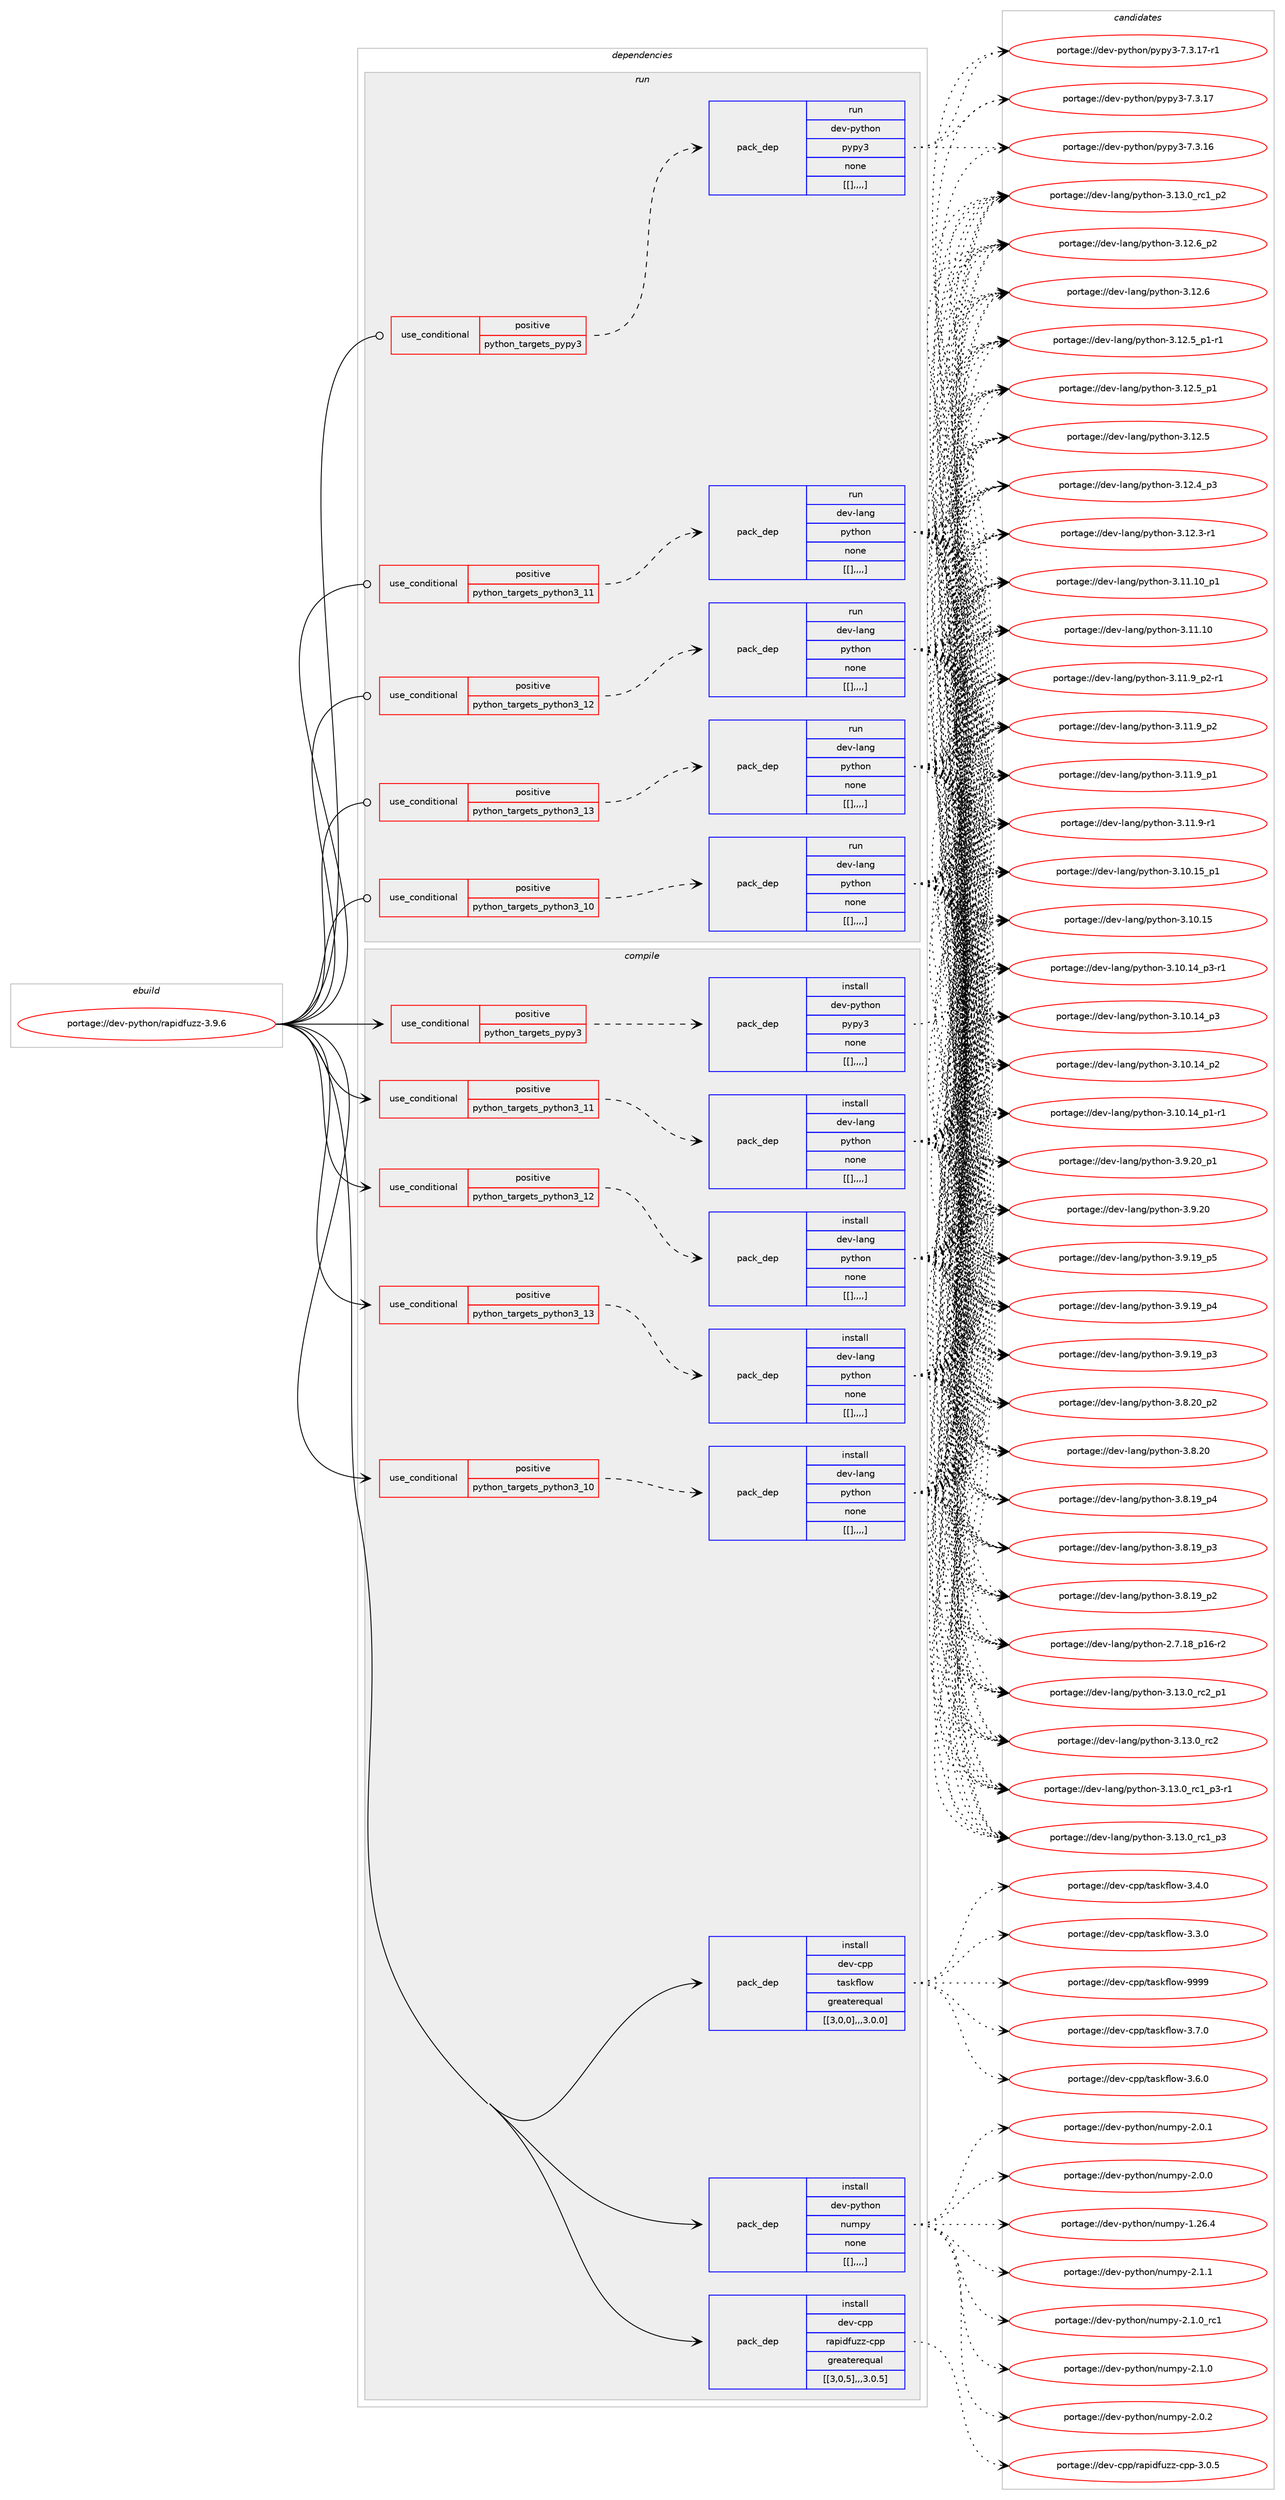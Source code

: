 digraph prolog {

# *************
# Graph options
# *************

newrank=true;
concentrate=true;
compound=true;
graph [rankdir=LR,fontname=Helvetica,fontsize=10,ranksep=1.5];#, ranksep=2.5, nodesep=0.2];
edge  [arrowhead=vee];
node  [fontname=Helvetica,fontsize=10];

# **********
# The ebuild
# **********

subgraph cluster_leftcol {
color=gray;
label=<<i>ebuild</i>>;
id [label="portage://dev-python/rapidfuzz-3.9.6", color=red, width=4, href="../dev-python/rapidfuzz-3.9.6.svg"];
}

# ****************
# The dependencies
# ****************

subgraph cluster_midcol {
color=gray;
label=<<i>dependencies</i>>;
subgraph cluster_compile {
fillcolor="#eeeeee";
style=filled;
label=<<i>compile</i>>;
subgraph cond40507 {
dependency164706 [label=<<TABLE BORDER="0" CELLBORDER="1" CELLSPACING="0" CELLPADDING="4"><TR><TD ROWSPAN="3" CELLPADDING="10">use_conditional</TD></TR><TR><TD>positive</TD></TR><TR><TD>python_targets_pypy3</TD></TR></TABLE>>, shape=none, color=red];
subgraph pack122941 {
dependency164707 [label=<<TABLE BORDER="0" CELLBORDER="1" CELLSPACING="0" CELLPADDING="4" WIDTH="220"><TR><TD ROWSPAN="6" CELLPADDING="30">pack_dep</TD></TR><TR><TD WIDTH="110">install</TD></TR><TR><TD>dev-python</TD></TR><TR><TD>pypy3</TD></TR><TR><TD>none</TD></TR><TR><TD>[[],,,,]</TD></TR></TABLE>>, shape=none, color=blue];
}
dependency164706:e -> dependency164707:w [weight=20,style="dashed",arrowhead="vee"];
}
id:e -> dependency164706:w [weight=20,style="solid",arrowhead="vee"];
subgraph cond40508 {
dependency164708 [label=<<TABLE BORDER="0" CELLBORDER="1" CELLSPACING="0" CELLPADDING="4"><TR><TD ROWSPAN="3" CELLPADDING="10">use_conditional</TD></TR><TR><TD>positive</TD></TR><TR><TD>python_targets_python3_10</TD></TR></TABLE>>, shape=none, color=red];
subgraph pack122942 {
dependency164709 [label=<<TABLE BORDER="0" CELLBORDER="1" CELLSPACING="0" CELLPADDING="4" WIDTH="220"><TR><TD ROWSPAN="6" CELLPADDING="30">pack_dep</TD></TR><TR><TD WIDTH="110">install</TD></TR><TR><TD>dev-lang</TD></TR><TR><TD>python</TD></TR><TR><TD>none</TD></TR><TR><TD>[[],,,,]</TD></TR></TABLE>>, shape=none, color=blue];
}
dependency164708:e -> dependency164709:w [weight=20,style="dashed",arrowhead="vee"];
}
id:e -> dependency164708:w [weight=20,style="solid",arrowhead="vee"];
subgraph cond40509 {
dependency164710 [label=<<TABLE BORDER="0" CELLBORDER="1" CELLSPACING="0" CELLPADDING="4"><TR><TD ROWSPAN="3" CELLPADDING="10">use_conditional</TD></TR><TR><TD>positive</TD></TR><TR><TD>python_targets_python3_11</TD></TR></TABLE>>, shape=none, color=red];
subgraph pack122943 {
dependency164711 [label=<<TABLE BORDER="0" CELLBORDER="1" CELLSPACING="0" CELLPADDING="4" WIDTH="220"><TR><TD ROWSPAN="6" CELLPADDING="30">pack_dep</TD></TR><TR><TD WIDTH="110">install</TD></TR><TR><TD>dev-lang</TD></TR><TR><TD>python</TD></TR><TR><TD>none</TD></TR><TR><TD>[[],,,,]</TD></TR></TABLE>>, shape=none, color=blue];
}
dependency164710:e -> dependency164711:w [weight=20,style="dashed",arrowhead="vee"];
}
id:e -> dependency164710:w [weight=20,style="solid",arrowhead="vee"];
subgraph cond40510 {
dependency164712 [label=<<TABLE BORDER="0" CELLBORDER="1" CELLSPACING="0" CELLPADDING="4"><TR><TD ROWSPAN="3" CELLPADDING="10">use_conditional</TD></TR><TR><TD>positive</TD></TR><TR><TD>python_targets_python3_12</TD></TR></TABLE>>, shape=none, color=red];
subgraph pack122944 {
dependency164713 [label=<<TABLE BORDER="0" CELLBORDER="1" CELLSPACING="0" CELLPADDING="4" WIDTH="220"><TR><TD ROWSPAN="6" CELLPADDING="30">pack_dep</TD></TR><TR><TD WIDTH="110">install</TD></TR><TR><TD>dev-lang</TD></TR><TR><TD>python</TD></TR><TR><TD>none</TD></TR><TR><TD>[[],,,,]</TD></TR></TABLE>>, shape=none, color=blue];
}
dependency164712:e -> dependency164713:w [weight=20,style="dashed",arrowhead="vee"];
}
id:e -> dependency164712:w [weight=20,style="solid",arrowhead="vee"];
subgraph cond40511 {
dependency164714 [label=<<TABLE BORDER="0" CELLBORDER="1" CELLSPACING="0" CELLPADDING="4"><TR><TD ROWSPAN="3" CELLPADDING="10">use_conditional</TD></TR><TR><TD>positive</TD></TR><TR><TD>python_targets_python3_13</TD></TR></TABLE>>, shape=none, color=red];
subgraph pack122945 {
dependency164715 [label=<<TABLE BORDER="0" CELLBORDER="1" CELLSPACING="0" CELLPADDING="4" WIDTH="220"><TR><TD ROWSPAN="6" CELLPADDING="30">pack_dep</TD></TR><TR><TD WIDTH="110">install</TD></TR><TR><TD>dev-lang</TD></TR><TR><TD>python</TD></TR><TR><TD>none</TD></TR><TR><TD>[[],,,,]</TD></TR></TABLE>>, shape=none, color=blue];
}
dependency164714:e -> dependency164715:w [weight=20,style="dashed",arrowhead="vee"];
}
id:e -> dependency164714:w [weight=20,style="solid",arrowhead="vee"];
subgraph pack122946 {
dependency164716 [label=<<TABLE BORDER="0" CELLBORDER="1" CELLSPACING="0" CELLPADDING="4" WIDTH="220"><TR><TD ROWSPAN="6" CELLPADDING="30">pack_dep</TD></TR><TR><TD WIDTH="110">install</TD></TR><TR><TD>dev-cpp</TD></TR><TR><TD>rapidfuzz-cpp</TD></TR><TR><TD>greaterequal</TD></TR><TR><TD>[[3,0,5],,,3.0.5]</TD></TR></TABLE>>, shape=none, color=blue];
}
id:e -> dependency164716:w [weight=20,style="solid",arrowhead="vee"];
subgraph pack122947 {
dependency164717 [label=<<TABLE BORDER="0" CELLBORDER="1" CELLSPACING="0" CELLPADDING="4" WIDTH="220"><TR><TD ROWSPAN="6" CELLPADDING="30">pack_dep</TD></TR><TR><TD WIDTH="110">install</TD></TR><TR><TD>dev-cpp</TD></TR><TR><TD>taskflow</TD></TR><TR><TD>greaterequal</TD></TR><TR><TD>[[3,0,0],,,3.0.0]</TD></TR></TABLE>>, shape=none, color=blue];
}
id:e -> dependency164717:w [weight=20,style="solid",arrowhead="vee"];
subgraph pack122948 {
dependency164718 [label=<<TABLE BORDER="0" CELLBORDER="1" CELLSPACING="0" CELLPADDING="4" WIDTH="220"><TR><TD ROWSPAN="6" CELLPADDING="30">pack_dep</TD></TR><TR><TD WIDTH="110">install</TD></TR><TR><TD>dev-python</TD></TR><TR><TD>numpy</TD></TR><TR><TD>none</TD></TR><TR><TD>[[],,,,]</TD></TR></TABLE>>, shape=none, color=blue];
}
id:e -> dependency164718:w [weight=20,style="solid",arrowhead="vee"];
}
subgraph cluster_compileandrun {
fillcolor="#eeeeee";
style=filled;
label=<<i>compile and run</i>>;
}
subgraph cluster_run {
fillcolor="#eeeeee";
style=filled;
label=<<i>run</i>>;
subgraph cond40512 {
dependency164719 [label=<<TABLE BORDER="0" CELLBORDER="1" CELLSPACING="0" CELLPADDING="4"><TR><TD ROWSPAN="3" CELLPADDING="10">use_conditional</TD></TR><TR><TD>positive</TD></TR><TR><TD>python_targets_pypy3</TD></TR></TABLE>>, shape=none, color=red];
subgraph pack122949 {
dependency164720 [label=<<TABLE BORDER="0" CELLBORDER="1" CELLSPACING="0" CELLPADDING="4" WIDTH="220"><TR><TD ROWSPAN="6" CELLPADDING="30">pack_dep</TD></TR><TR><TD WIDTH="110">run</TD></TR><TR><TD>dev-python</TD></TR><TR><TD>pypy3</TD></TR><TR><TD>none</TD></TR><TR><TD>[[],,,,]</TD></TR></TABLE>>, shape=none, color=blue];
}
dependency164719:e -> dependency164720:w [weight=20,style="dashed",arrowhead="vee"];
}
id:e -> dependency164719:w [weight=20,style="solid",arrowhead="odot"];
subgraph cond40513 {
dependency164721 [label=<<TABLE BORDER="0" CELLBORDER="1" CELLSPACING="0" CELLPADDING="4"><TR><TD ROWSPAN="3" CELLPADDING="10">use_conditional</TD></TR><TR><TD>positive</TD></TR><TR><TD>python_targets_python3_10</TD></TR></TABLE>>, shape=none, color=red];
subgraph pack122950 {
dependency164722 [label=<<TABLE BORDER="0" CELLBORDER="1" CELLSPACING="0" CELLPADDING="4" WIDTH="220"><TR><TD ROWSPAN="6" CELLPADDING="30">pack_dep</TD></TR><TR><TD WIDTH="110">run</TD></TR><TR><TD>dev-lang</TD></TR><TR><TD>python</TD></TR><TR><TD>none</TD></TR><TR><TD>[[],,,,]</TD></TR></TABLE>>, shape=none, color=blue];
}
dependency164721:e -> dependency164722:w [weight=20,style="dashed",arrowhead="vee"];
}
id:e -> dependency164721:w [weight=20,style="solid",arrowhead="odot"];
subgraph cond40514 {
dependency164723 [label=<<TABLE BORDER="0" CELLBORDER="1" CELLSPACING="0" CELLPADDING="4"><TR><TD ROWSPAN="3" CELLPADDING="10">use_conditional</TD></TR><TR><TD>positive</TD></TR><TR><TD>python_targets_python3_11</TD></TR></TABLE>>, shape=none, color=red];
subgraph pack122951 {
dependency164724 [label=<<TABLE BORDER="0" CELLBORDER="1" CELLSPACING="0" CELLPADDING="4" WIDTH="220"><TR><TD ROWSPAN="6" CELLPADDING="30">pack_dep</TD></TR><TR><TD WIDTH="110">run</TD></TR><TR><TD>dev-lang</TD></TR><TR><TD>python</TD></TR><TR><TD>none</TD></TR><TR><TD>[[],,,,]</TD></TR></TABLE>>, shape=none, color=blue];
}
dependency164723:e -> dependency164724:w [weight=20,style="dashed",arrowhead="vee"];
}
id:e -> dependency164723:w [weight=20,style="solid",arrowhead="odot"];
subgraph cond40515 {
dependency164725 [label=<<TABLE BORDER="0" CELLBORDER="1" CELLSPACING="0" CELLPADDING="4"><TR><TD ROWSPAN="3" CELLPADDING="10">use_conditional</TD></TR><TR><TD>positive</TD></TR><TR><TD>python_targets_python3_12</TD></TR></TABLE>>, shape=none, color=red];
subgraph pack122952 {
dependency164726 [label=<<TABLE BORDER="0" CELLBORDER="1" CELLSPACING="0" CELLPADDING="4" WIDTH="220"><TR><TD ROWSPAN="6" CELLPADDING="30">pack_dep</TD></TR><TR><TD WIDTH="110">run</TD></TR><TR><TD>dev-lang</TD></TR><TR><TD>python</TD></TR><TR><TD>none</TD></TR><TR><TD>[[],,,,]</TD></TR></TABLE>>, shape=none, color=blue];
}
dependency164725:e -> dependency164726:w [weight=20,style="dashed",arrowhead="vee"];
}
id:e -> dependency164725:w [weight=20,style="solid",arrowhead="odot"];
subgraph cond40516 {
dependency164727 [label=<<TABLE BORDER="0" CELLBORDER="1" CELLSPACING="0" CELLPADDING="4"><TR><TD ROWSPAN="3" CELLPADDING="10">use_conditional</TD></TR><TR><TD>positive</TD></TR><TR><TD>python_targets_python3_13</TD></TR></TABLE>>, shape=none, color=red];
subgraph pack122953 {
dependency164728 [label=<<TABLE BORDER="0" CELLBORDER="1" CELLSPACING="0" CELLPADDING="4" WIDTH="220"><TR><TD ROWSPAN="6" CELLPADDING="30">pack_dep</TD></TR><TR><TD WIDTH="110">run</TD></TR><TR><TD>dev-lang</TD></TR><TR><TD>python</TD></TR><TR><TD>none</TD></TR><TR><TD>[[],,,,]</TD></TR></TABLE>>, shape=none, color=blue];
}
dependency164727:e -> dependency164728:w [weight=20,style="dashed",arrowhead="vee"];
}
id:e -> dependency164727:w [weight=20,style="solid",arrowhead="odot"];
}
}

# **************
# The candidates
# **************

subgraph cluster_choices {
rank=same;
color=gray;
label=<<i>candidates</i>>;

subgraph choice122941 {
color=black;
nodesep=1;
choice100101118451121211161041111104711212111212151455546514649554511449 [label="portage://dev-python/pypy3-7.3.17-r1", color=red, width=4,href="../dev-python/pypy3-7.3.17-r1.svg"];
choice10010111845112121116104111110471121211121215145554651464955 [label="portage://dev-python/pypy3-7.3.17", color=red, width=4,href="../dev-python/pypy3-7.3.17.svg"];
choice10010111845112121116104111110471121211121215145554651464954 [label="portage://dev-python/pypy3-7.3.16", color=red, width=4,href="../dev-python/pypy3-7.3.16.svg"];
dependency164707:e -> choice100101118451121211161041111104711212111212151455546514649554511449:w [style=dotted,weight="100"];
dependency164707:e -> choice10010111845112121116104111110471121211121215145554651464955:w [style=dotted,weight="100"];
dependency164707:e -> choice10010111845112121116104111110471121211121215145554651464954:w [style=dotted,weight="100"];
}
subgraph choice122942 {
color=black;
nodesep=1;
choice100101118451089711010347112121116104111110455146495146489511499509511249 [label="portage://dev-lang/python-3.13.0_rc2_p1", color=red, width=4,href="../dev-lang/python-3.13.0_rc2_p1.svg"];
choice10010111845108971101034711212111610411111045514649514648951149950 [label="portage://dev-lang/python-3.13.0_rc2", color=red, width=4,href="../dev-lang/python-3.13.0_rc2.svg"];
choice1001011184510897110103471121211161041111104551464951464895114994995112514511449 [label="portage://dev-lang/python-3.13.0_rc1_p3-r1", color=red, width=4,href="../dev-lang/python-3.13.0_rc1_p3-r1.svg"];
choice100101118451089711010347112121116104111110455146495146489511499499511251 [label="portage://dev-lang/python-3.13.0_rc1_p3", color=red, width=4,href="../dev-lang/python-3.13.0_rc1_p3.svg"];
choice100101118451089711010347112121116104111110455146495146489511499499511250 [label="portage://dev-lang/python-3.13.0_rc1_p2", color=red, width=4,href="../dev-lang/python-3.13.0_rc1_p2.svg"];
choice100101118451089711010347112121116104111110455146495046549511250 [label="portage://dev-lang/python-3.12.6_p2", color=red, width=4,href="../dev-lang/python-3.12.6_p2.svg"];
choice10010111845108971101034711212111610411111045514649504654 [label="portage://dev-lang/python-3.12.6", color=red, width=4,href="../dev-lang/python-3.12.6.svg"];
choice1001011184510897110103471121211161041111104551464950465395112494511449 [label="portage://dev-lang/python-3.12.5_p1-r1", color=red, width=4,href="../dev-lang/python-3.12.5_p1-r1.svg"];
choice100101118451089711010347112121116104111110455146495046539511249 [label="portage://dev-lang/python-3.12.5_p1", color=red, width=4,href="../dev-lang/python-3.12.5_p1.svg"];
choice10010111845108971101034711212111610411111045514649504653 [label="portage://dev-lang/python-3.12.5", color=red, width=4,href="../dev-lang/python-3.12.5.svg"];
choice100101118451089711010347112121116104111110455146495046529511251 [label="portage://dev-lang/python-3.12.4_p3", color=red, width=4,href="../dev-lang/python-3.12.4_p3.svg"];
choice100101118451089711010347112121116104111110455146495046514511449 [label="portage://dev-lang/python-3.12.3-r1", color=red, width=4,href="../dev-lang/python-3.12.3-r1.svg"];
choice10010111845108971101034711212111610411111045514649494649489511249 [label="portage://dev-lang/python-3.11.10_p1", color=red, width=4,href="../dev-lang/python-3.11.10_p1.svg"];
choice1001011184510897110103471121211161041111104551464949464948 [label="portage://dev-lang/python-3.11.10", color=red, width=4,href="../dev-lang/python-3.11.10.svg"];
choice1001011184510897110103471121211161041111104551464949465795112504511449 [label="portage://dev-lang/python-3.11.9_p2-r1", color=red, width=4,href="../dev-lang/python-3.11.9_p2-r1.svg"];
choice100101118451089711010347112121116104111110455146494946579511250 [label="portage://dev-lang/python-3.11.9_p2", color=red, width=4,href="../dev-lang/python-3.11.9_p2.svg"];
choice100101118451089711010347112121116104111110455146494946579511249 [label="portage://dev-lang/python-3.11.9_p1", color=red, width=4,href="../dev-lang/python-3.11.9_p1.svg"];
choice100101118451089711010347112121116104111110455146494946574511449 [label="portage://dev-lang/python-3.11.9-r1", color=red, width=4,href="../dev-lang/python-3.11.9-r1.svg"];
choice10010111845108971101034711212111610411111045514649484649539511249 [label="portage://dev-lang/python-3.10.15_p1", color=red, width=4,href="../dev-lang/python-3.10.15_p1.svg"];
choice1001011184510897110103471121211161041111104551464948464953 [label="portage://dev-lang/python-3.10.15", color=red, width=4,href="../dev-lang/python-3.10.15.svg"];
choice100101118451089711010347112121116104111110455146494846495295112514511449 [label="portage://dev-lang/python-3.10.14_p3-r1", color=red, width=4,href="../dev-lang/python-3.10.14_p3-r1.svg"];
choice10010111845108971101034711212111610411111045514649484649529511251 [label="portage://dev-lang/python-3.10.14_p3", color=red, width=4,href="../dev-lang/python-3.10.14_p3.svg"];
choice10010111845108971101034711212111610411111045514649484649529511250 [label="portage://dev-lang/python-3.10.14_p2", color=red, width=4,href="../dev-lang/python-3.10.14_p2.svg"];
choice100101118451089711010347112121116104111110455146494846495295112494511449 [label="portage://dev-lang/python-3.10.14_p1-r1", color=red, width=4,href="../dev-lang/python-3.10.14_p1-r1.svg"];
choice100101118451089711010347112121116104111110455146574650489511249 [label="portage://dev-lang/python-3.9.20_p1", color=red, width=4,href="../dev-lang/python-3.9.20_p1.svg"];
choice10010111845108971101034711212111610411111045514657465048 [label="portage://dev-lang/python-3.9.20", color=red, width=4,href="../dev-lang/python-3.9.20.svg"];
choice100101118451089711010347112121116104111110455146574649579511253 [label="portage://dev-lang/python-3.9.19_p5", color=red, width=4,href="../dev-lang/python-3.9.19_p5.svg"];
choice100101118451089711010347112121116104111110455146574649579511252 [label="portage://dev-lang/python-3.9.19_p4", color=red, width=4,href="../dev-lang/python-3.9.19_p4.svg"];
choice100101118451089711010347112121116104111110455146574649579511251 [label="portage://dev-lang/python-3.9.19_p3", color=red, width=4,href="../dev-lang/python-3.9.19_p3.svg"];
choice100101118451089711010347112121116104111110455146564650489511250 [label="portage://dev-lang/python-3.8.20_p2", color=red, width=4,href="../dev-lang/python-3.8.20_p2.svg"];
choice10010111845108971101034711212111610411111045514656465048 [label="portage://dev-lang/python-3.8.20", color=red, width=4,href="../dev-lang/python-3.8.20.svg"];
choice100101118451089711010347112121116104111110455146564649579511252 [label="portage://dev-lang/python-3.8.19_p4", color=red, width=4,href="../dev-lang/python-3.8.19_p4.svg"];
choice100101118451089711010347112121116104111110455146564649579511251 [label="portage://dev-lang/python-3.8.19_p3", color=red, width=4,href="../dev-lang/python-3.8.19_p3.svg"];
choice100101118451089711010347112121116104111110455146564649579511250 [label="portage://dev-lang/python-3.8.19_p2", color=red, width=4,href="../dev-lang/python-3.8.19_p2.svg"];
choice100101118451089711010347112121116104111110455046554649569511249544511450 [label="portage://dev-lang/python-2.7.18_p16-r2", color=red, width=4,href="../dev-lang/python-2.7.18_p16-r2.svg"];
dependency164709:e -> choice100101118451089711010347112121116104111110455146495146489511499509511249:w [style=dotted,weight="100"];
dependency164709:e -> choice10010111845108971101034711212111610411111045514649514648951149950:w [style=dotted,weight="100"];
dependency164709:e -> choice1001011184510897110103471121211161041111104551464951464895114994995112514511449:w [style=dotted,weight="100"];
dependency164709:e -> choice100101118451089711010347112121116104111110455146495146489511499499511251:w [style=dotted,weight="100"];
dependency164709:e -> choice100101118451089711010347112121116104111110455146495146489511499499511250:w [style=dotted,weight="100"];
dependency164709:e -> choice100101118451089711010347112121116104111110455146495046549511250:w [style=dotted,weight="100"];
dependency164709:e -> choice10010111845108971101034711212111610411111045514649504654:w [style=dotted,weight="100"];
dependency164709:e -> choice1001011184510897110103471121211161041111104551464950465395112494511449:w [style=dotted,weight="100"];
dependency164709:e -> choice100101118451089711010347112121116104111110455146495046539511249:w [style=dotted,weight="100"];
dependency164709:e -> choice10010111845108971101034711212111610411111045514649504653:w [style=dotted,weight="100"];
dependency164709:e -> choice100101118451089711010347112121116104111110455146495046529511251:w [style=dotted,weight="100"];
dependency164709:e -> choice100101118451089711010347112121116104111110455146495046514511449:w [style=dotted,weight="100"];
dependency164709:e -> choice10010111845108971101034711212111610411111045514649494649489511249:w [style=dotted,weight="100"];
dependency164709:e -> choice1001011184510897110103471121211161041111104551464949464948:w [style=dotted,weight="100"];
dependency164709:e -> choice1001011184510897110103471121211161041111104551464949465795112504511449:w [style=dotted,weight="100"];
dependency164709:e -> choice100101118451089711010347112121116104111110455146494946579511250:w [style=dotted,weight="100"];
dependency164709:e -> choice100101118451089711010347112121116104111110455146494946579511249:w [style=dotted,weight="100"];
dependency164709:e -> choice100101118451089711010347112121116104111110455146494946574511449:w [style=dotted,weight="100"];
dependency164709:e -> choice10010111845108971101034711212111610411111045514649484649539511249:w [style=dotted,weight="100"];
dependency164709:e -> choice1001011184510897110103471121211161041111104551464948464953:w [style=dotted,weight="100"];
dependency164709:e -> choice100101118451089711010347112121116104111110455146494846495295112514511449:w [style=dotted,weight="100"];
dependency164709:e -> choice10010111845108971101034711212111610411111045514649484649529511251:w [style=dotted,weight="100"];
dependency164709:e -> choice10010111845108971101034711212111610411111045514649484649529511250:w [style=dotted,weight="100"];
dependency164709:e -> choice100101118451089711010347112121116104111110455146494846495295112494511449:w [style=dotted,weight="100"];
dependency164709:e -> choice100101118451089711010347112121116104111110455146574650489511249:w [style=dotted,weight="100"];
dependency164709:e -> choice10010111845108971101034711212111610411111045514657465048:w [style=dotted,weight="100"];
dependency164709:e -> choice100101118451089711010347112121116104111110455146574649579511253:w [style=dotted,weight="100"];
dependency164709:e -> choice100101118451089711010347112121116104111110455146574649579511252:w [style=dotted,weight="100"];
dependency164709:e -> choice100101118451089711010347112121116104111110455146574649579511251:w [style=dotted,weight="100"];
dependency164709:e -> choice100101118451089711010347112121116104111110455146564650489511250:w [style=dotted,weight="100"];
dependency164709:e -> choice10010111845108971101034711212111610411111045514656465048:w [style=dotted,weight="100"];
dependency164709:e -> choice100101118451089711010347112121116104111110455146564649579511252:w [style=dotted,weight="100"];
dependency164709:e -> choice100101118451089711010347112121116104111110455146564649579511251:w [style=dotted,weight="100"];
dependency164709:e -> choice100101118451089711010347112121116104111110455146564649579511250:w [style=dotted,weight="100"];
dependency164709:e -> choice100101118451089711010347112121116104111110455046554649569511249544511450:w [style=dotted,weight="100"];
}
subgraph choice122943 {
color=black;
nodesep=1;
choice100101118451089711010347112121116104111110455146495146489511499509511249 [label="portage://dev-lang/python-3.13.0_rc2_p1", color=red, width=4,href="../dev-lang/python-3.13.0_rc2_p1.svg"];
choice10010111845108971101034711212111610411111045514649514648951149950 [label="portage://dev-lang/python-3.13.0_rc2", color=red, width=4,href="../dev-lang/python-3.13.0_rc2.svg"];
choice1001011184510897110103471121211161041111104551464951464895114994995112514511449 [label="portage://dev-lang/python-3.13.0_rc1_p3-r1", color=red, width=4,href="../dev-lang/python-3.13.0_rc1_p3-r1.svg"];
choice100101118451089711010347112121116104111110455146495146489511499499511251 [label="portage://dev-lang/python-3.13.0_rc1_p3", color=red, width=4,href="../dev-lang/python-3.13.0_rc1_p3.svg"];
choice100101118451089711010347112121116104111110455146495146489511499499511250 [label="portage://dev-lang/python-3.13.0_rc1_p2", color=red, width=4,href="../dev-lang/python-3.13.0_rc1_p2.svg"];
choice100101118451089711010347112121116104111110455146495046549511250 [label="portage://dev-lang/python-3.12.6_p2", color=red, width=4,href="../dev-lang/python-3.12.6_p2.svg"];
choice10010111845108971101034711212111610411111045514649504654 [label="portage://dev-lang/python-3.12.6", color=red, width=4,href="../dev-lang/python-3.12.6.svg"];
choice1001011184510897110103471121211161041111104551464950465395112494511449 [label="portage://dev-lang/python-3.12.5_p1-r1", color=red, width=4,href="../dev-lang/python-3.12.5_p1-r1.svg"];
choice100101118451089711010347112121116104111110455146495046539511249 [label="portage://dev-lang/python-3.12.5_p1", color=red, width=4,href="../dev-lang/python-3.12.5_p1.svg"];
choice10010111845108971101034711212111610411111045514649504653 [label="portage://dev-lang/python-3.12.5", color=red, width=4,href="../dev-lang/python-3.12.5.svg"];
choice100101118451089711010347112121116104111110455146495046529511251 [label="portage://dev-lang/python-3.12.4_p3", color=red, width=4,href="../dev-lang/python-3.12.4_p3.svg"];
choice100101118451089711010347112121116104111110455146495046514511449 [label="portage://dev-lang/python-3.12.3-r1", color=red, width=4,href="../dev-lang/python-3.12.3-r1.svg"];
choice10010111845108971101034711212111610411111045514649494649489511249 [label="portage://dev-lang/python-3.11.10_p1", color=red, width=4,href="../dev-lang/python-3.11.10_p1.svg"];
choice1001011184510897110103471121211161041111104551464949464948 [label="portage://dev-lang/python-3.11.10", color=red, width=4,href="../dev-lang/python-3.11.10.svg"];
choice1001011184510897110103471121211161041111104551464949465795112504511449 [label="portage://dev-lang/python-3.11.9_p2-r1", color=red, width=4,href="../dev-lang/python-3.11.9_p2-r1.svg"];
choice100101118451089711010347112121116104111110455146494946579511250 [label="portage://dev-lang/python-3.11.9_p2", color=red, width=4,href="../dev-lang/python-3.11.9_p2.svg"];
choice100101118451089711010347112121116104111110455146494946579511249 [label="portage://dev-lang/python-3.11.9_p1", color=red, width=4,href="../dev-lang/python-3.11.9_p1.svg"];
choice100101118451089711010347112121116104111110455146494946574511449 [label="portage://dev-lang/python-3.11.9-r1", color=red, width=4,href="../dev-lang/python-3.11.9-r1.svg"];
choice10010111845108971101034711212111610411111045514649484649539511249 [label="portage://dev-lang/python-3.10.15_p1", color=red, width=4,href="../dev-lang/python-3.10.15_p1.svg"];
choice1001011184510897110103471121211161041111104551464948464953 [label="portage://dev-lang/python-3.10.15", color=red, width=4,href="../dev-lang/python-3.10.15.svg"];
choice100101118451089711010347112121116104111110455146494846495295112514511449 [label="portage://dev-lang/python-3.10.14_p3-r1", color=red, width=4,href="../dev-lang/python-3.10.14_p3-r1.svg"];
choice10010111845108971101034711212111610411111045514649484649529511251 [label="portage://dev-lang/python-3.10.14_p3", color=red, width=4,href="../dev-lang/python-3.10.14_p3.svg"];
choice10010111845108971101034711212111610411111045514649484649529511250 [label="portage://dev-lang/python-3.10.14_p2", color=red, width=4,href="../dev-lang/python-3.10.14_p2.svg"];
choice100101118451089711010347112121116104111110455146494846495295112494511449 [label="portage://dev-lang/python-3.10.14_p1-r1", color=red, width=4,href="../dev-lang/python-3.10.14_p1-r1.svg"];
choice100101118451089711010347112121116104111110455146574650489511249 [label="portage://dev-lang/python-3.9.20_p1", color=red, width=4,href="../dev-lang/python-3.9.20_p1.svg"];
choice10010111845108971101034711212111610411111045514657465048 [label="portage://dev-lang/python-3.9.20", color=red, width=4,href="../dev-lang/python-3.9.20.svg"];
choice100101118451089711010347112121116104111110455146574649579511253 [label="portage://dev-lang/python-3.9.19_p5", color=red, width=4,href="../dev-lang/python-3.9.19_p5.svg"];
choice100101118451089711010347112121116104111110455146574649579511252 [label="portage://dev-lang/python-3.9.19_p4", color=red, width=4,href="../dev-lang/python-3.9.19_p4.svg"];
choice100101118451089711010347112121116104111110455146574649579511251 [label="portage://dev-lang/python-3.9.19_p3", color=red, width=4,href="../dev-lang/python-3.9.19_p3.svg"];
choice100101118451089711010347112121116104111110455146564650489511250 [label="portage://dev-lang/python-3.8.20_p2", color=red, width=4,href="../dev-lang/python-3.8.20_p2.svg"];
choice10010111845108971101034711212111610411111045514656465048 [label="portage://dev-lang/python-3.8.20", color=red, width=4,href="../dev-lang/python-3.8.20.svg"];
choice100101118451089711010347112121116104111110455146564649579511252 [label="portage://dev-lang/python-3.8.19_p4", color=red, width=4,href="../dev-lang/python-3.8.19_p4.svg"];
choice100101118451089711010347112121116104111110455146564649579511251 [label="portage://dev-lang/python-3.8.19_p3", color=red, width=4,href="../dev-lang/python-3.8.19_p3.svg"];
choice100101118451089711010347112121116104111110455146564649579511250 [label="portage://dev-lang/python-3.8.19_p2", color=red, width=4,href="../dev-lang/python-3.8.19_p2.svg"];
choice100101118451089711010347112121116104111110455046554649569511249544511450 [label="portage://dev-lang/python-2.7.18_p16-r2", color=red, width=4,href="../dev-lang/python-2.7.18_p16-r2.svg"];
dependency164711:e -> choice100101118451089711010347112121116104111110455146495146489511499509511249:w [style=dotted,weight="100"];
dependency164711:e -> choice10010111845108971101034711212111610411111045514649514648951149950:w [style=dotted,weight="100"];
dependency164711:e -> choice1001011184510897110103471121211161041111104551464951464895114994995112514511449:w [style=dotted,weight="100"];
dependency164711:e -> choice100101118451089711010347112121116104111110455146495146489511499499511251:w [style=dotted,weight="100"];
dependency164711:e -> choice100101118451089711010347112121116104111110455146495146489511499499511250:w [style=dotted,weight="100"];
dependency164711:e -> choice100101118451089711010347112121116104111110455146495046549511250:w [style=dotted,weight="100"];
dependency164711:e -> choice10010111845108971101034711212111610411111045514649504654:w [style=dotted,weight="100"];
dependency164711:e -> choice1001011184510897110103471121211161041111104551464950465395112494511449:w [style=dotted,weight="100"];
dependency164711:e -> choice100101118451089711010347112121116104111110455146495046539511249:w [style=dotted,weight="100"];
dependency164711:e -> choice10010111845108971101034711212111610411111045514649504653:w [style=dotted,weight="100"];
dependency164711:e -> choice100101118451089711010347112121116104111110455146495046529511251:w [style=dotted,weight="100"];
dependency164711:e -> choice100101118451089711010347112121116104111110455146495046514511449:w [style=dotted,weight="100"];
dependency164711:e -> choice10010111845108971101034711212111610411111045514649494649489511249:w [style=dotted,weight="100"];
dependency164711:e -> choice1001011184510897110103471121211161041111104551464949464948:w [style=dotted,weight="100"];
dependency164711:e -> choice1001011184510897110103471121211161041111104551464949465795112504511449:w [style=dotted,weight="100"];
dependency164711:e -> choice100101118451089711010347112121116104111110455146494946579511250:w [style=dotted,weight="100"];
dependency164711:e -> choice100101118451089711010347112121116104111110455146494946579511249:w [style=dotted,weight="100"];
dependency164711:e -> choice100101118451089711010347112121116104111110455146494946574511449:w [style=dotted,weight="100"];
dependency164711:e -> choice10010111845108971101034711212111610411111045514649484649539511249:w [style=dotted,weight="100"];
dependency164711:e -> choice1001011184510897110103471121211161041111104551464948464953:w [style=dotted,weight="100"];
dependency164711:e -> choice100101118451089711010347112121116104111110455146494846495295112514511449:w [style=dotted,weight="100"];
dependency164711:e -> choice10010111845108971101034711212111610411111045514649484649529511251:w [style=dotted,weight="100"];
dependency164711:e -> choice10010111845108971101034711212111610411111045514649484649529511250:w [style=dotted,weight="100"];
dependency164711:e -> choice100101118451089711010347112121116104111110455146494846495295112494511449:w [style=dotted,weight="100"];
dependency164711:e -> choice100101118451089711010347112121116104111110455146574650489511249:w [style=dotted,weight="100"];
dependency164711:e -> choice10010111845108971101034711212111610411111045514657465048:w [style=dotted,weight="100"];
dependency164711:e -> choice100101118451089711010347112121116104111110455146574649579511253:w [style=dotted,weight="100"];
dependency164711:e -> choice100101118451089711010347112121116104111110455146574649579511252:w [style=dotted,weight="100"];
dependency164711:e -> choice100101118451089711010347112121116104111110455146574649579511251:w [style=dotted,weight="100"];
dependency164711:e -> choice100101118451089711010347112121116104111110455146564650489511250:w [style=dotted,weight="100"];
dependency164711:e -> choice10010111845108971101034711212111610411111045514656465048:w [style=dotted,weight="100"];
dependency164711:e -> choice100101118451089711010347112121116104111110455146564649579511252:w [style=dotted,weight="100"];
dependency164711:e -> choice100101118451089711010347112121116104111110455146564649579511251:w [style=dotted,weight="100"];
dependency164711:e -> choice100101118451089711010347112121116104111110455146564649579511250:w [style=dotted,weight="100"];
dependency164711:e -> choice100101118451089711010347112121116104111110455046554649569511249544511450:w [style=dotted,weight="100"];
}
subgraph choice122944 {
color=black;
nodesep=1;
choice100101118451089711010347112121116104111110455146495146489511499509511249 [label="portage://dev-lang/python-3.13.0_rc2_p1", color=red, width=4,href="../dev-lang/python-3.13.0_rc2_p1.svg"];
choice10010111845108971101034711212111610411111045514649514648951149950 [label="portage://dev-lang/python-3.13.0_rc2", color=red, width=4,href="../dev-lang/python-3.13.0_rc2.svg"];
choice1001011184510897110103471121211161041111104551464951464895114994995112514511449 [label="portage://dev-lang/python-3.13.0_rc1_p3-r1", color=red, width=4,href="../dev-lang/python-3.13.0_rc1_p3-r1.svg"];
choice100101118451089711010347112121116104111110455146495146489511499499511251 [label="portage://dev-lang/python-3.13.0_rc1_p3", color=red, width=4,href="../dev-lang/python-3.13.0_rc1_p3.svg"];
choice100101118451089711010347112121116104111110455146495146489511499499511250 [label="portage://dev-lang/python-3.13.0_rc1_p2", color=red, width=4,href="../dev-lang/python-3.13.0_rc1_p2.svg"];
choice100101118451089711010347112121116104111110455146495046549511250 [label="portage://dev-lang/python-3.12.6_p2", color=red, width=4,href="../dev-lang/python-3.12.6_p2.svg"];
choice10010111845108971101034711212111610411111045514649504654 [label="portage://dev-lang/python-3.12.6", color=red, width=4,href="../dev-lang/python-3.12.6.svg"];
choice1001011184510897110103471121211161041111104551464950465395112494511449 [label="portage://dev-lang/python-3.12.5_p1-r1", color=red, width=4,href="../dev-lang/python-3.12.5_p1-r1.svg"];
choice100101118451089711010347112121116104111110455146495046539511249 [label="portage://dev-lang/python-3.12.5_p1", color=red, width=4,href="../dev-lang/python-3.12.5_p1.svg"];
choice10010111845108971101034711212111610411111045514649504653 [label="portage://dev-lang/python-3.12.5", color=red, width=4,href="../dev-lang/python-3.12.5.svg"];
choice100101118451089711010347112121116104111110455146495046529511251 [label="portage://dev-lang/python-3.12.4_p3", color=red, width=4,href="../dev-lang/python-3.12.4_p3.svg"];
choice100101118451089711010347112121116104111110455146495046514511449 [label="portage://dev-lang/python-3.12.3-r1", color=red, width=4,href="../dev-lang/python-3.12.3-r1.svg"];
choice10010111845108971101034711212111610411111045514649494649489511249 [label="portage://dev-lang/python-3.11.10_p1", color=red, width=4,href="../dev-lang/python-3.11.10_p1.svg"];
choice1001011184510897110103471121211161041111104551464949464948 [label="portage://dev-lang/python-3.11.10", color=red, width=4,href="../dev-lang/python-3.11.10.svg"];
choice1001011184510897110103471121211161041111104551464949465795112504511449 [label="portage://dev-lang/python-3.11.9_p2-r1", color=red, width=4,href="../dev-lang/python-3.11.9_p2-r1.svg"];
choice100101118451089711010347112121116104111110455146494946579511250 [label="portage://dev-lang/python-3.11.9_p2", color=red, width=4,href="../dev-lang/python-3.11.9_p2.svg"];
choice100101118451089711010347112121116104111110455146494946579511249 [label="portage://dev-lang/python-3.11.9_p1", color=red, width=4,href="../dev-lang/python-3.11.9_p1.svg"];
choice100101118451089711010347112121116104111110455146494946574511449 [label="portage://dev-lang/python-3.11.9-r1", color=red, width=4,href="../dev-lang/python-3.11.9-r1.svg"];
choice10010111845108971101034711212111610411111045514649484649539511249 [label="portage://dev-lang/python-3.10.15_p1", color=red, width=4,href="../dev-lang/python-3.10.15_p1.svg"];
choice1001011184510897110103471121211161041111104551464948464953 [label="portage://dev-lang/python-3.10.15", color=red, width=4,href="../dev-lang/python-3.10.15.svg"];
choice100101118451089711010347112121116104111110455146494846495295112514511449 [label="portage://dev-lang/python-3.10.14_p3-r1", color=red, width=4,href="../dev-lang/python-3.10.14_p3-r1.svg"];
choice10010111845108971101034711212111610411111045514649484649529511251 [label="portage://dev-lang/python-3.10.14_p3", color=red, width=4,href="../dev-lang/python-3.10.14_p3.svg"];
choice10010111845108971101034711212111610411111045514649484649529511250 [label="portage://dev-lang/python-3.10.14_p2", color=red, width=4,href="../dev-lang/python-3.10.14_p2.svg"];
choice100101118451089711010347112121116104111110455146494846495295112494511449 [label="portage://dev-lang/python-3.10.14_p1-r1", color=red, width=4,href="../dev-lang/python-3.10.14_p1-r1.svg"];
choice100101118451089711010347112121116104111110455146574650489511249 [label="portage://dev-lang/python-3.9.20_p1", color=red, width=4,href="../dev-lang/python-3.9.20_p1.svg"];
choice10010111845108971101034711212111610411111045514657465048 [label="portage://dev-lang/python-3.9.20", color=red, width=4,href="../dev-lang/python-3.9.20.svg"];
choice100101118451089711010347112121116104111110455146574649579511253 [label="portage://dev-lang/python-3.9.19_p5", color=red, width=4,href="../dev-lang/python-3.9.19_p5.svg"];
choice100101118451089711010347112121116104111110455146574649579511252 [label="portage://dev-lang/python-3.9.19_p4", color=red, width=4,href="../dev-lang/python-3.9.19_p4.svg"];
choice100101118451089711010347112121116104111110455146574649579511251 [label="portage://dev-lang/python-3.9.19_p3", color=red, width=4,href="../dev-lang/python-3.9.19_p3.svg"];
choice100101118451089711010347112121116104111110455146564650489511250 [label="portage://dev-lang/python-3.8.20_p2", color=red, width=4,href="../dev-lang/python-3.8.20_p2.svg"];
choice10010111845108971101034711212111610411111045514656465048 [label="portage://dev-lang/python-3.8.20", color=red, width=4,href="../dev-lang/python-3.8.20.svg"];
choice100101118451089711010347112121116104111110455146564649579511252 [label="portage://dev-lang/python-3.8.19_p4", color=red, width=4,href="../dev-lang/python-3.8.19_p4.svg"];
choice100101118451089711010347112121116104111110455146564649579511251 [label="portage://dev-lang/python-3.8.19_p3", color=red, width=4,href="../dev-lang/python-3.8.19_p3.svg"];
choice100101118451089711010347112121116104111110455146564649579511250 [label="portage://dev-lang/python-3.8.19_p2", color=red, width=4,href="../dev-lang/python-3.8.19_p2.svg"];
choice100101118451089711010347112121116104111110455046554649569511249544511450 [label="portage://dev-lang/python-2.7.18_p16-r2", color=red, width=4,href="../dev-lang/python-2.7.18_p16-r2.svg"];
dependency164713:e -> choice100101118451089711010347112121116104111110455146495146489511499509511249:w [style=dotted,weight="100"];
dependency164713:e -> choice10010111845108971101034711212111610411111045514649514648951149950:w [style=dotted,weight="100"];
dependency164713:e -> choice1001011184510897110103471121211161041111104551464951464895114994995112514511449:w [style=dotted,weight="100"];
dependency164713:e -> choice100101118451089711010347112121116104111110455146495146489511499499511251:w [style=dotted,weight="100"];
dependency164713:e -> choice100101118451089711010347112121116104111110455146495146489511499499511250:w [style=dotted,weight="100"];
dependency164713:e -> choice100101118451089711010347112121116104111110455146495046549511250:w [style=dotted,weight="100"];
dependency164713:e -> choice10010111845108971101034711212111610411111045514649504654:w [style=dotted,weight="100"];
dependency164713:e -> choice1001011184510897110103471121211161041111104551464950465395112494511449:w [style=dotted,weight="100"];
dependency164713:e -> choice100101118451089711010347112121116104111110455146495046539511249:w [style=dotted,weight="100"];
dependency164713:e -> choice10010111845108971101034711212111610411111045514649504653:w [style=dotted,weight="100"];
dependency164713:e -> choice100101118451089711010347112121116104111110455146495046529511251:w [style=dotted,weight="100"];
dependency164713:e -> choice100101118451089711010347112121116104111110455146495046514511449:w [style=dotted,weight="100"];
dependency164713:e -> choice10010111845108971101034711212111610411111045514649494649489511249:w [style=dotted,weight="100"];
dependency164713:e -> choice1001011184510897110103471121211161041111104551464949464948:w [style=dotted,weight="100"];
dependency164713:e -> choice1001011184510897110103471121211161041111104551464949465795112504511449:w [style=dotted,weight="100"];
dependency164713:e -> choice100101118451089711010347112121116104111110455146494946579511250:w [style=dotted,weight="100"];
dependency164713:e -> choice100101118451089711010347112121116104111110455146494946579511249:w [style=dotted,weight="100"];
dependency164713:e -> choice100101118451089711010347112121116104111110455146494946574511449:w [style=dotted,weight="100"];
dependency164713:e -> choice10010111845108971101034711212111610411111045514649484649539511249:w [style=dotted,weight="100"];
dependency164713:e -> choice1001011184510897110103471121211161041111104551464948464953:w [style=dotted,weight="100"];
dependency164713:e -> choice100101118451089711010347112121116104111110455146494846495295112514511449:w [style=dotted,weight="100"];
dependency164713:e -> choice10010111845108971101034711212111610411111045514649484649529511251:w [style=dotted,weight="100"];
dependency164713:e -> choice10010111845108971101034711212111610411111045514649484649529511250:w [style=dotted,weight="100"];
dependency164713:e -> choice100101118451089711010347112121116104111110455146494846495295112494511449:w [style=dotted,weight="100"];
dependency164713:e -> choice100101118451089711010347112121116104111110455146574650489511249:w [style=dotted,weight="100"];
dependency164713:e -> choice10010111845108971101034711212111610411111045514657465048:w [style=dotted,weight="100"];
dependency164713:e -> choice100101118451089711010347112121116104111110455146574649579511253:w [style=dotted,weight="100"];
dependency164713:e -> choice100101118451089711010347112121116104111110455146574649579511252:w [style=dotted,weight="100"];
dependency164713:e -> choice100101118451089711010347112121116104111110455146574649579511251:w [style=dotted,weight="100"];
dependency164713:e -> choice100101118451089711010347112121116104111110455146564650489511250:w [style=dotted,weight="100"];
dependency164713:e -> choice10010111845108971101034711212111610411111045514656465048:w [style=dotted,weight="100"];
dependency164713:e -> choice100101118451089711010347112121116104111110455146564649579511252:w [style=dotted,weight="100"];
dependency164713:e -> choice100101118451089711010347112121116104111110455146564649579511251:w [style=dotted,weight="100"];
dependency164713:e -> choice100101118451089711010347112121116104111110455146564649579511250:w [style=dotted,weight="100"];
dependency164713:e -> choice100101118451089711010347112121116104111110455046554649569511249544511450:w [style=dotted,weight="100"];
}
subgraph choice122945 {
color=black;
nodesep=1;
choice100101118451089711010347112121116104111110455146495146489511499509511249 [label="portage://dev-lang/python-3.13.0_rc2_p1", color=red, width=4,href="../dev-lang/python-3.13.0_rc2_p1.svg"];
choice10010111845108971101034711212111610411111045514649514648951149950 [label="portage://dev-lang/python-3.13.0_rc2", color=red, width=4,href="../dev-lang/python-3.13.0_rc2.svg"];
choice1001011184510897110103471121211161041111104551464951464895114994995112514511449 [label="portage://dev-lang/python-3.13.0_rc1_p3-r1", color=red, width=4,href="../dev-lang/python-3.13.0_rc1_p3-r1.svg"];
choice100101118451089711010347112121116104111110455146495146489511499499511251 [label="portage://dev-lang/python-3.13.0_rc1_p3", color=red, width=4,href="../dev-lang/python-3.13.0_rc1_p3.svg"];
choice100101118451089711010347112121116104111110455146495146489511499499511250 [label="portage://dev-lang/python-3.13.0_rc1_p2", color=red, width=4,href="../dev-lang/python-3.13.0_rc1_p2.svg"];
choice100101118451089711010347112121116104111110455146495046549511250 [label="portage://dev-lang/python-3.12.6_p2", color=red, width=4,href="../dev-lang/python-3.12.6_p2.svg"];
choice10010111845108971101034711212111610411111045514649504654 [label="portage://dev-lang/python-3.12.6", color=red, width=4,href="../dev-lang/python-3.12.6.svg"];
choice1001011184510897110103471121211161041111104551464950465395112494511449 [label="portage://dev-lang/python-3.12.5_p1-r1", color=red, width=4,href="../dev-lang/python-3.12.5_p1-r1.svg"];
choice100101118451089711010347112121116104111110455146495046539511249 [label="portage://dev-lang/python-3.12.5_p1", color=red, width=4,href="../dev-lang/python-3.12.5_p1.svg"];
choice10010111845108971101034711212111610411111045514649504653 [label="portage://dev-lang/python-3.12.5", color=red, width=4,href="../dev-lang/python-3.12.5.svg"];
choice100101118451089711010347112121116104111110455146495046529511251 [label="portage://dev-lang/python-3.12.4_p3", color=red, width=4,href="../dev-lang/python-3.12.4_p3.svg"];
choice100101118451089711010347112121116104111110455146495046514511449 [label="portage://dev-lang/python-3.12.3-r1", color=red, width=4,href="../dev-lang/python-3.12.3-r1.svg"];
choice10010111845108971101034711212111610411111045514649494649489511249 [label="portage://dev-lang/python-3.11.10_p1", color=red, width=4,href="../dev-lang/python-3.11.10_p1.svg"];
choice1001011184510897110103471121211161041111104551464949464948 [label="portage://dev-lang/python-3.11.10", color=red, width=4,href="../dev-lang/python-3.11.10.svg"];
choice1001011184510897110103471121211161041111104551464949465795112504511449 [label="portage://dev-lang/python-3.11.9_p2-r1", color=red, width=4,href="../dev-lang/python-3.11.9_p2-r1.svg"];
choice100101118451089711010347112121116104111110455146494946579511250 [label="portage://dev-lang/python-3.11.9_p2", color=red, width=4,href="../dev-lang/python-3.11.9_p2.svg"];
choice100101118451089711010347112121116104111110455146494946579511249 [label="portage://dev-lang/python-3.11.9_p1", color=red, width=4,href="../dev-lang/python-3.11.9_p1.svg"];
choice100101118451089711010347112121116104111110455146494946574511449 [label="portage://dev-lang/python-3.11.9-r1", color=red, width=4,href="../dev-lang/python-3.11.9-r1.svg"];
choice10010111845108971101034711212111610411111045514649484649539511249 [label="portage://dev-lang/python-3.10.15_p1", color=red, width=4,href="../dev-lang/python-3.10.15_p1.svg"];
choice1001011184510897110103471121211161041111104551464948464953 [label="portage://dev-lang/python-3.10.15", color=red, width=4,href="../dev-lang/python-3.10.15.svg"];
choice100101118451089711010347112121116104111110455146494846495295112514511449 [label="portage://dev-lang/python-3.10.14_p3-r1", color=red, width=4,href="../dev-lang/python-3.10.14_p3-r1.svg"];
choice10010111845108971101034711212111610411111045514649484649529511251 [label="portage://dev-lang/python-3.10.14_p3", color=red, width=4,href="../dev-lang/python-3.10.14_p3.svg"];
choice10010111845108971101034711212111610411111045514649484649529511250 [label="portage://dev-lang/python-3.10.14_p2", color=red, width=4,href="../dev-lang/python-3.10.14_p2.svg"];
choice100101118451089711010347112121116104111110455146494846495295112494511449 [label="portage://dev-lang/python-3.10.14_p1-r1", color=red, width=4,href="../dev-lang/python-3.10.14_p1-r1.svg"];
choice100101118451089711010347112121116104111110455146574650489511249 [label="portage://dev-lang/python-3.9.20_p1", color=red, width=4,href="../dev-lang/python-3.9.20_p1.svg"];
choice10010111845108971101034711212111610411111045514657465048 [label="portage://dev-lang/python-3.9.20", color=red, width=4,href="../dev-lang/python-3.9.20.svg"];
choice100101118451089711010347112121116104111110455146574649579511253 [label="portage://dev-lang/python-3.9.19_p5", color=red, width=4,href="../dev-lang/python-3.9.19_p5.svg"];
choice100101118451089711010347112121116104111110455146574649579511252 [label="portage://dev-lang/python-3.9.19_p4", color=red, width=4,href="../dev-lang/python-3.9.19_p4.svg"];
choice100101118451089711010347112121116104111110455146574649579511251 [label="portage://dev-lang/python-3.9.19_p3", color=red, width=4,href="../dev-lang/python-3.9.19_p3.svg"];
choice100101118451089711010347112121116104111110455146564650489511250 [label="portage://dev-lang/python-3.8.20_p2", color=red, width=4,href="../dev-lang/python-3.8.20_p2.svg"];
choice10010111845108971101034711212111610411111045514656465048 [label="portage://dev-lang/python-3.8.20", color=red, width=4,href="../dev-lang/python-3.8.20.svg"];
choice100101118451089711010347112121116104111110455146564649579511252 [label="portage://dev-lang/python-3.8.19_p4", color=red, width=4,href="../dev-lang/python-3.8.19_p4.svg"];
choice100101118451089711010347112121116104111110455146564649579511251 [label="portage://dev-lang/python-3.8.19_p3", color=red, width=4,href="../dev-lang/python-3.8.19_p3.svg"];
choice100101118451089711010347112121116104111110455146564649579511250 [label="portage://dev-lang/python-3.8.19_p2", color=red, width=4,href="../dev-lang/python-3.8.19_p2.svg"];
choice100101118451089711010347112121116104111110455046554649569511249544511450 [label="portage://dev-lang/python-2.7.18_p16-r2", color=red, width=4,href="../dev-lang/python-2.7.18_p16-r2.svg"];
dependency164715:e -> choice100101118451089711010347112121116104111110455146495146489511499509511249:w [style=dotted,weight="100"];
dependency164715:e -> choice10010111845108971101034711212111610411111045514649514648951149950:w [style=dotted,weight="100"];
dependency164715:e -> choice1001011184510897110103471121211161041111104551464951464895114994995112514511449:w [style=dotted,weight="100"];
dependency164715:e -> choice100101118451089711010347112121116104111110455146495146489511499499511251:w [style=dotted,weight="100"];
dependency164715:e -> choice100101118451089711010347112121116104111110455146495146489511499499511250:w [style=dotted,weight="100"];
dependency164715:e -> choice100101118451089711010347112121116104111110455146495046549511250:w [style=dotted,weight="100"];
dependency164715:e -> choice10010111845108971101034711212111610411111045514649504654:w [style=dotted,weight="100"];
dependency164715:e -> choice1001011184510897110103471121211161041111104551464950465395112494511449:w [style=dotted,weight="100"];
dependency164715:e -> choice100101118451089711010347112121116104111110455146495046539511249:w [style=dotted,weight="100"];
dependency164715:e -> choice10010111845108971101034711212111610411111045514649504653:w [style=dotted,weight="100"];
dependency164715:e -> choice100101118451089711010347112121116104111110455146495046529511251:w [style=dotted,weight="100"];
dependency164715:e -> choice100101118451089711010347112121116104111110455146495046514511449:w [style=dotted,weight="100"];
dependency164715:e -> choice10010111845108971101034711212111610411111045514649494649489511249:w [style=dotted,weight="100"];
dependency164715:e -> choice1001011184510897110103471121211161041111104551464949464948:w [style=dotted,weight="100"];
dependency164715:e -> choice1001011184510897110103471121211161041111104551464949465795112504511449:w [style=dotted,weight="100"];
dependency164715:e -> choice100101118451089711010347112121116104111110455146494946579511250:w [style=dotted,weight="100"];
dependency164715:e -> choice100101118451089711010347112121116104111110455146494946579511249:w [style=dotted,weight="100"];
dependency164715:e -> choice100101118451089711010347112121116104111110455146494946574511449:w [style=dotted,weight="100"];
dependency164715:e -> choice10010111845108971101034711212111610411111045514649484649539511249:w [style=dotted,weight="100"];
dependency164715:e -> choice1001011184510897110103471121211161041111104551464948464953:w [style=dotted,weight="100"];
dependency164715:e -> choice100101118451089711010347112121116104111110455146494846495295112514511449:w [style=dotted,weight="100"];
dependency164715:e -> choice10010111845108971101034711212111610411111045514649484649529511251:w [style=dotted,weight="100"];
dependency164715:e -> choice10010111845108971101034711212111610411111045514649484649529511250:w [style=dotted,weight="100"];
dependency164715:e -> choice100101118451089711010347112121116104111110455146494846495295112494511449:w [style=dotted,weight="100"];
dependency164715:e -> choice100101118451089711010347112121116104111110455146574650489511249:w [style=dotted,weight="100"];
dependency164715:e -> choice10010111845108971101034711212111610411111045514657465048:w [style=dotted,weight="100"];
dependency164715:e -> choice100101118451089711010347112121116104111110455146574649579511253:w [style=dotted,weight="100"];
dependency164715:e -> choice100101118451089711010347112121116104111110455146574649579511252:w [style=dotted,weight="100"];
dependency164715:e -> choice100101118451089711010347112121116104111110455146574649579511251:w [style=dotted,weight="100"];
dependency164715:e -> choice100101118451089711010347112121116104111110455146564650489511250:w [style=dotted,weight="100"];
dependency164715:e -> choice10010111845108971101034711212111610411111045514656465048:w [style=dotted,weight="100"];
dependency164715:e -> choice100101118451089711010347112121116104111110455146564649579511252:w [style=dotted,weight="100"];
dependency164715:e -> choice100101118451089711010347112121116104111110455146564649579511251:w [style=dotted,weight="100"];
dependency164715:e -> choice100101118451089711010347112121116104111110455146564649579511250:w [style=dotted,weight="100"];
dependency164715:e -> choice100101118451089711010347112121116104111110455046554649569511249544511450:w [style=dotted,weight="100"];
}
subgraph choice122946 {
color=black;
nodesep=1;
choice100101118459911211247114971121051001021171221224599112112455146484653 [label="portage://dev-cpp/rapidfuzz-cpp-3.0.5", color=red, width=4,href="../dev-cpp/rapidfuzz-cpp-3.0.5.svg"];
dependency164716:e -> choice100101118459911211247114971121051001021171221224599112112455146484653:w [style=dotted,weight="100"];
}
subgraph choice122947 {
color=black;
nodesep=1;
choice100101118459911211247116971151071021081111194557575757 [label="portage://dev-cpp/taskflow-9999", color=red, width=4,href="../dev-cpp/taskflow-9999.svg"];
choice10010111845991121124711697115107102108111119455146554648 [label="portage://dev-cpp/taskflow-3.7.0", color=red, width=4,href="../dev-cpp/taskflow-3.7.0.svg"];
choice10010111845991121124711697115107102108111119455146544648 [label="portage://dev-cpp/taskflow-3.6.0", color=red, width=4,href="../dev-cpp/taskflow-3.6.0.svg"];
choice10010111845991121124711697115107102108111119455146524648 [label="portage://dev-cpp/taskflow-3.4.0", color=red, width=4,href="../dev-cpp/taskflow-3.4.0.svg"];
choice10010111845991121124711697115107102108111119455146514648 [label="portage://dev-cpp/taskflow-3.3.0", color=red, width=4,href="../dev-cpp/taskflow-3.3.0.svg"];
dependency164717:e -> choice100101118459911211247116971151071021081111194557575757:w [style=dotted,weight="100"];
dependency164717:e -> choice10010111845991121124711697115107102108111119455146554648:w [style=dotted,weight="100"];
dependency164717:e -> choice10010111845991121124711697115107102108111119455146544648:w [style=dotted,weight="100"];
dependency164717:e -> choice10010111845991121124711697115107102108111119455146524648:w [style=dotted,weight="100"];
dependency164717:e -> choice10010111845991121124711697115107102108111119455146514648:w [style=dotted,weight="100"];
}
subgraph choice122948 {
color=black;
nodesep=1;
choice1001011184511212111610411111047110117109112121455046494649 [label="portage://dev-python/numpy-2.1.1", color=red, width=4,href="../dev-python/numpy-2.1.1.svg"];
choice1001011184511212111610411111047110117109112121455046494648951149949 [label="portage://dev-python/numpy-2.1.0_rc1", color=red, width=4,href="../dev-python/numpy-2.1.0_rc1.svg"];
choice1001011184511212111610411111047110117109112121455046494648 [label="portage://dev-python/numpy-2.1.0", color=red, width=4,href="../dev-python/numpy-2.1.0.svg"];
choice1001011184511212111610411111047110117109112121455046484650 [label="portage://dev-python/numpy-2.0.2", color=red, width=4,href="../dev-python/numpy-2.0.2.svg"];
choice1001011184511212111610411111047110117109112121455046484649 [label="portage://dev-python/numpy-2.0.1", color=red, width=4,href="../dev-python/numpy-2.0.1.svg"];
choice1001011184511212111610411111047110117109112121455046484648 [label="portage://dev-python/numpy-2.0.0", color=red, width=4,href="../dev-python/numpy-2.0.0.svg"];
choice100101118451121211161041111104711011710911212145494650544652 [label="portage://dev-python/numpy-1.26.4", color=red, width=4,href="../dev-python/numpy-1.26.4.svg"];
dependency164718:e -> choice1001011184511212111610411111047110117109112121455046494649:w [style=dotted,weight="100"];
dependency164718:e -> choice1001011184511212111610411111047110117109112121455046494648951149949:w [style=dotted,weight="100"];
dependency164718:e -> choice1001011184511212111610411111047110117109112121455046494648:w [style=dotted,weight="100"];
dependency164718:e -> choice1001011184511212111610411111047110117109112121455046484650:w [style=dotted,weight="100"];
dependency164718:e -> choice1001011184511212111610411111047110117109112121455046484649:w [style=dotted,weight="100"];
dependency164718:e -> choice1001011184511212111610411111047110117109112121455046484648:w [style=dotted,weight="100"];
dependency164718:e -> choice100101118451121211161041111104711011710911212145494650544652:w [style=dotted,weight="100"];
}
subgraph choice122949 {
color=black;
nodesep=1;
choice100101118451121211161041111104711212111212151455546514649554511449 [label="portage://dev-python/pypy3-7.3.17-r1", color=red, width=4,href="../dev-python/pypy3-7.3.17-r1.svg"];
choice10010111845112121116104111110471121211121215145554651464955 [label="portage://dev-python/pypy3-7.3.17", color=red, width=4,href="../dev-python/pypy3-7.3.17.svg"];
choice10010111845112121116104111110471121211121215145554651464954 [label="portage://dev-python/pypy3-7.3.16", color=red, width=4,href="../dev-python/pypy3-7.3.16.svg"];
dependency164720:e -> choice100101118451121211161041111104711212111212151455546514649554511449:w [style=dotted,weight="100"];
dependency164720:e -> choice10010111845112121116104111110471121211121215145554651464955:w [style=dotted,weight="100"];
dependency164720:e -> choice10010111845112121116104111110471121211121215145554651464954:w [style=dotted,weight="100"];
}
subgraph choice122950 {
color=black;
nodesep=1;
choice100101118451089711010347112121116104111110455146495146489511499509511249 [label="portage://dev-lang/python-3.13.0_rc2_p1", color=red, width=4,href="../dev-lang/python-3.13.0_rc2_p1.svg"];
choice10010111845108971101034711212111610411111045514649514648951149950 [label="portage://dev-lang/python-3.13.0_rc2", color=red, width=4,href="../dev-lang/python-3.13.0_rc2.svg"];
choice1001011184510897110103471121211161041111104551464951464895114994995112514511449 [label="portage://dev-lang/python-3.13.0_rc1_p3-r1", color=red, width=4,href="../dev-lang/python-3.13.0_rc1_p3-r1.svg"];
choice100101118451089711010347112121116104111110455146495146489511499499511251 [label="portage://dev-lang/python-3.13.0_rc1_p3", color=red, width=4,href="../dev-lang/python-3.13.0_rc1_p3.svg"];
choice100101118451089711010347112121116104111110455146495146489511499499511250 [label="portage://dev-lang/python-3.13.0_rc1_p2", color=red, width=4,href="../dev-lang/python-3.13.0_rc1_p2.svg"];
choice100101118451089711010347112121116104111110455146495046549511250 [label="portage://dev-lang/python-3.12.6_p2", color=red, width=4,href="../dev-lang/python-3.12.6_p2.svg"];
choice10010111845108971101034711212111610411111045514649504654 [label="portage://dev-lang/python-3.12.6", color=red, width=4,href="../dev-lang/python-3.12.6.svg"];
choice1001011184510897110103471121211161041111104551464950465395112494511449 [label="portage://dev-lang/python-3.12.5_p1-r1", color=red, width=4,href="../dev-lang/python-3.12.5_p1-r1.svg"];
choice100101118451089711010347112121116104111110455146495046539511249 [label="portage://dev-lang/python-3.12.5_p1", color=red, width=4,href="../dev-lang/python-3.12.5_p1.svg"];
choice10010111845108971101034711212111610411111045514649504653 [label="portage://dev-lang/python-3.12.5", color=red, width=4,href="../dev-lang/python-3.12.5.svg"];
choice100101118451089711010347112121116104111110455146495046529511251 [label="portage://dev-lang/python-3.12.4_p3", color=red, width=4,href="../dev-lang/python-3.12.4_p3.svg"];
choice100101118451089711010347112121116104111110455146495046514511449 [label="portage://dev-lang/python-3.12.3-r1", color=red, width=4,href="../dev-lang/python-3.12.3-r1.svg"];
choice10010111845108971101034711212111610411111045514649494649489511249 [label="portage://dev-lang/python-3.11.10_p1", color=red, width=4,href="../dev-lang/python-3.11.10_p1.svg"];
choice1001011184510897110103471121211161041111104551464949464948 [label="portage://dev-lang/python-3.11.10", color=red, width=4,href="../dev-lang/python-3.11.10.svg"];
choice1001011184510897110103471121211161041111104551464949465795112504511449 [label="portage://dev-lang/python-3.11.9_p2-r1", color=red, width=4,href="../dev-lang/python-3.11.9_p2-r1.svg"];
choice100101118451089711010347112121116104111110455146494946579511250 [label="portage://dev-lang/python-3.11.9_p2", color=red, width=4,href="../dev-lang/python-3.11.9_p2.svg"];
choice100101118451089711010347112121116104111110455146494946579511249 [label="portage://dev-lang/python-3.11.9_p1", color=red, width=4,href="../dev-lang/python-3.11.9_p1.svg"];
choice100101118451089711010347112121116104111110455146494946574511449 [label="portage://dev-lang/python-3.11.9-r1", color=red, width=4,href="../dev-lang/python-3.11.9-r1.svg"];
choice10010111845108971101034711212111610411111045514649484649539511249 [label="portage://dev-lang/python-3.10.15_p1", color=red, width=4,href="../dev-lang/python-3.10.15_p1.svg"];
choice1001011184510897110103471121211161041111104551464948464953 [label="portage://dev-lang/python-3.10.15", color=red, width=4,href="../dev-lang/python-3.10.15.svg"];
choice100101118451089711010347112121116104111110455146494846495295112514511449 [label="portage://dev-lang/python-3.10.14_p3-r1", color=red, width=4,href="../dev-lang/python-3.10.14_p3-r1.svg"];
choice10010111845108971101034711212111610411111045514649484649529511251 [label="portage://dev-lang/python-3.10.14_p3", color=red, width=4,href="../dev-lang/python-3.10.14_p3.svg"];
choice10010111845108971101034711212111610411111045514649484649529511250 [label="portage://dev-lang/python-3.10.14_p2", color=red, width=4,href="../dev-lang/python-3.10.14_p2.svg"];
choice100101118451089711010347112121116104111110455146494846495295112494511449 [label="portage://dev-lang/python-3.10.14_p1-r1", color=red, width=4,href="../dev-lang/python-3.10.14_p1-r1.svg"];
choice100101118451089711010347112121116104111110455146574650489511249 [label="portage://dev-lang/python-3.9.20_p1", color=red, width=4,href="../dev-lang/python-3.9.20_p1.svg"];
choice10010111845108971101034711212111610411111045514657465048 [label="portage://dev-lang/python-3.9.20", color=red, width=4,href="../dev-lang/python-3.9.20.svg"];
choice100101118451089711010347112121116104111110455146574649579511253 [label="portage://dev-lang/python-3.9.19_p5", color=red, width=4,href="../dev-lang/python-3.9.19_p5.svg"];
choice100101118451089711010347112121116104111110455146574649579511252 [label="portage://dev-lang/python-3.9.19_p4", color=red, width=4,href="../dev-lang/python-3.9.19_p4.svg"];
choice100101118451089711010347112121116104111110455146574649579511251 [label="portage://dev-lang/python-3.9.19_p3", color=red, width=4,href="../dev-lang/python-3.9.19_p3.svg"];
choice100101118451089711010347112121116104111110455146564650489511250 [label="portage://dev-lang/python-3.8.20_p2", color=red, width=4,href="../dev-lang/python-3.8.20_p2.svg"];
choice10010111845108971101034711212111610411111045514656465048 [label="portage://dev-lang/python-3.8.20", color=red, width=4,href="../dev-lang/python-3.8.20.svg"];
choice100101118451089711010347112121116104111110455146564649579511252 [label="portage://dev-lang/python-3.8.19_p4", color=red, width=4,href="../dev-lang/python-3.8.19_p4.svg"];
choice100101118451089711010347112121116104111110455146564649579511251 [label="portage://dev-lang/python-3.8.19_p3", color=red, width=4,href="../dev-lang/python-3.8.19_p3.svg"];
choice100101118451089711010347112121116104111110455146564649579511250 [label="portage://dev-lang/python-3.8.19_p2", color=red, width=4,href="../dev-lang/python-3.8.19_p2.svg"];
choice100101118451089711010347112121116104111110455046554649569511249544511450 [label="portage://dev-lang/python-2.7.18_p16-r2", color=red, width=4,href="../dev-lang/python-2.7.18_p16-r2.svg"];
dependency164722:e -> choice100101118451089711010347112121116104111110455146495146489511499509511249:w [style=dotted,weight="100"];
dependency164722:e -> choice10010111845108971101034711212111610411111045514649514648951149950:w [style=dotted,weight="100"];
dependency164722:e -> choice1001011184510897110103471121211161041111104551464951464895114994995112514511449:w [style=dotted,weight="100"];
dependency164722:e -> choice100101118451089711010347112121116104111110455146495146489511499499511251:w [style=dotted,weight="100"];
dependency164722:e -> choice100101118451089711010347112121116104111110455146495146489511499499511250:w [style=dotted,weight="100"];
dependency164722:e -> choice100101118451089711010347112121116104111110455146495046549511250:w [style=dotted,weight="100"];
dependency164722:e -> choice10010111845108971101034711212111610411111045514649504654:w [style=dotted,weight="100"];
dependency164722:e -> choice1001011184510897110103471121211161041111104551464950465395112494511449:w [style=dotted,weight="100"];
dependency164722:e -> choice100101118451089711010347112121116104111110455146495046539511249:w [style=dotted,weight="100"];
dependency164722:e -> choice10010111845108971101034711212111610411111045514649504653:w [style=dotted,weight="100"];
dependency164722:e -> choice100101118451089711010347112121116104111110455146495046529511251:w [style=dotted,weight="100"];
dependency164722:e -> choice100101118451089711010347112121116104111110455146495046514511449:w [style=dotted,weight="100"];
dependency164722:e -> choice10010111845108971101034711212111610411111045514649494649489511249:w [style=dotted,weight="100"];
dependency164722:e -> choice1001011184510897110103471121211161041111104551464949464948:w [style=dotted,weight="100"];
dependency164722:e -> choice1001011184510897110103471121211161041111104551464949465795112504511449:w [style=dotted,weight="100"];
dependency164722:e -> choice100101118451089711010347112121116104111110455146494946579511250:w [style=dotted,weight="100"];
dependency164722:e -> choice100101118451089711010347112121116104111110455146494946579511249:w [style=dotted,weight="100"];
dependency164722:e -> choice100101118451089711010347112121116104111110455146494946574511449:w [style=dotted,weight="100"];
dependency164722:e -> choice10010111845108971101034711212111610411111045514649484649539511249:w [style=dotted,weight="100"];
dependency164722:e -> choice1001011184510897110103471121211161041111104551464948464953:w [style=dotted,weight="100"];
dependency164722:e -> choice100101118451089711010347112121116104111110455146494846495295112514511449:w [style=dotted,weight="100"];
dependency164722:e -> choice10010111845108971101034711212111610411111045514649484649529511251:w [style=dotted,weight="100"];
dependency164722:e -> choice10010111845108971101034711212111610411111045514649484649529511250:w [style=dotted,weight="100"];
dependency164722:e -> choice100101118451089711010347112121116104111110455146494846495295112494511449:w [style=dotted,weight="100"];
dependency164722:e -> choice100101118451089711010347112121116104111110455146574650489511249:w [style=dotted,weight="100"];
dependency164722:e -> choice10010111845108971101034711212111610411111045514657465048:w [style=dotted,weight="100"];
dependency164722:e -> choice100101118451089711010347112121116104111110455146574649579511253:w [style=dotted,weight="100"];
dependency164722:e -> choice100101118451089711010347112121116104111110455146574649579511252:w [style=dotted,weight="100"];
dependency164722:e -> choice100101118451089711010347112121116104111110455146574649579511251:w [style=dotted,weight="100"];
dependency164722:e -> choice100101118451089711010347112121116104111110455146564650489511250:w [style=dotted,weight="100"];
dependency164722:e -> choice10010111845108971101034711212111610411111045514656465048:w [style=dotted,weight="100"];
dependency164722:e -> choice100101118451089711010347112121116104111110455146564649579511252:w [style=dotted,weight="100"];
dependency164722:e -> choice100101118451089711010347112121116104111110455146564649579511251:w [style=dotted,weight="100"];
dependency164722:e -> choice100101118451089711010347112121116104111110455146564649579511250:w [style=dotted,weight="100"];
dependency164722:e -> choice100101118451089711010347112121116104111110455046554649569511249544511450:w [style=dotted,weight="100"];
}
subgraph choice122951 {
color=black;
nodesep=1;
choice100101118451089711010347112121116104111110455146495146489511499509511249 [label="portage://dev-lang/python-3.13.0_rc2_p1", color=red, width=4,href="../dev-lang/python-3.13.0_rc2_p1.svg"];
choice10010111845108971101034711212111610411111045514649514648951149950 [label="portage://dev-lang/python-3.13.0_rc2", color=red, width=4,href="../dev-lang/python-3.13.0_rc2.svg"];
choice1001011184510897110103471121211161041111104551464951464895114994995112514511449 [label="portage://dev-lang/python-3.13.0_rc1_p3-r1", color=red, width=4,href="../dev-lang/python-3.13.0_rc1_p3-r1.svg"];
choice100101118451089711010347112121116104111110455146495146489511499499511251 [label="portage://dev-lang/python-3.13.0_rc1_p3", color=red, width=4,href="../dev-lang/python-3.13.0_rc1_p3.svg"];
choice100101118451089711010347112121116104111110455146495146489511499499511250 [label="portage://dev-lang/python-3.13.0_rc1_p2", color=red, width=4,href="../dev-lang/python-3.13.0_rc1_p2.svg"];
choice100101118451089711010347112121116104111110455146495046549511250 [label="portage://dev-lang/python-3.12.6_p2", color=red, width=4,href="../dev-lang/python-3.12.6_p2.svg"];
choice10010111845108971101034711212111610411111045514649504654 [label="portage://dev-lang/python-3.12.6", color=red, width=4,href="../dev-lang/python-3.12.6.svg"];
choice1001011184510897110103471121211161041111104551464950465395112494511449 [label="portage://dev-lang/python-3.12.5_p1-r1", color=red, width=4,href="../dev-lang/python-3.12.5_p1-r1.svg"];
choice100101118451089711010347112121116104111110455146495046539511249 [label="portage://dev-lang/python-3.12.5_p1", color=red, width=4,href="../dev-lang/python-3.12.5_p1.svg"];
choice10010111845108971101034711212111610411111045514649504653 [label="portage://dev-lang/python-3.12.5", color=red, width=4,href="../dev-lang/python-3.12.5.svg"];
choice100101118451089711010347112121116104111110455146495046529511251 [label="portage://dev-lang/python-3.12.4_p3", color=red, width=4,href="../dev-lang/python-3.12.4_p3.svg"];
choice100101118451089711010347112121116104111110455146495046514511449 [label="portage://dev-lang/python-3.12.3-r1", color=red, width=4,href="../dev-lang/python-3.12.3-r1.svg"];
choice10010111845108971101034711212111610411111045514649494649489511249 [label="portage://dev-lang/python-3.11.10_p1", color=red, width=4,href="../dev-lang/python-3.11.10_p1.svg"];
choice1001011184510897110103471121211161041111104551464949464948 [label="portage://dev-lang/python-3.11.10", color=red, width=4,href="../dev-lang/python-3.11.10.svg"];
choice1001011184510897110103471121211161041111104551464949465795112504511449 [label="portage://dev-lang/python-3.11.9_p2-r1", color=red, width=4,href="../dev-lang/python-3.11.9_p2-r1.svg"];
choice100101118451089711010347112121116104111110455146494946579511250 [label="portage://dev-lang/python-3.11.9_p2", color=red, width=4,href="../dev-lang/python-3.11.9_p2.svg"];
choice100101118451089711010347112121116104111110455146494946579511249 [label="portage://dev-lang/python-3.11.9_p1", color=red, width=4,href="../dev-lang/python-3.11.9_p1.svg"];
choice100101118451089711010347112121116104111110455146494946574511449 [label="portage://dev-lang/python-3.11.9-r1", color=red, width=4,href="../dev-lang/python-3.11.9-r1.svg"];
choice10010111845108971101034711212111610411111045514649484649539511249 [label="portage://dev-lang/python-3.10.15_p1", color=red, width=4,href="../dev-lang/python-3.10.15_p1.svg"];
choice1001011184510897110103471121211161041111104551464948464953 [label="portage://dev-lang/python-3.10.15", color=red, width=4,href="../dev-lang/python-3.10.15.svg"];
choice100101118451089711010347112121116104111110455146494846495295112514511449 [label="portage://dev-lang/python-3.10.14_p3-r1", color=red, width=4,href="../dev-lang/python-3.10.14_p3-r1.svg"];
choice10010111845108971101034711212111610411111045514649484649529511251 [label="portage://dev-lang/python-3.10.14_p3", color=red, width=4,href="../dev-lang/python-3.10.14_p3.svg"];
choice10010111845108971101034711212111610411111045514649484649529511250 [label="portage://dev-lang/python-3.10.14_p2", color=red, width=4,href="../dev-lang/python-3.10.14_p2.svg"];
choice100101118451089711010347112121116104111110455146494846495295112494511449 [label="portage://dev-lang/python-3.10.14_p1-r1", color=red, width=4,href="../dev-lang/python-3.10.14_p1-r1.svg"];
choice100101118451089711010347112121116104111110455146574650489511249 [label="portage://dev-lang/python-3.9.20_p1", color=red, width=4,href="../dev-lang/python-3.9.20_p1.svg"];
choice10010111845108971101034711212111610411111045514657465048 [label="portage://dev-lang/python-3.9.20", color=red, width=4,href="../dev-lang/python-3.9.20.svg"];
choice100101118451089711010347112121116104111110455146574649579511253 [label="portage://dev-lang/python-3.9.19_p5", color=red, width=4,href="../dev-lang/python-3.9.19_p5.svg"];
choice100101118451089711010347112121116104111110455146574649579511252 [label="portage://dev-lang/python-3.9.19_p4", color=red, width=4,href="../dev-lang/python-3.9.19_p4.svg"];
choice100101118451089711010347112121116104111110455146574649579511251 [label="portage://dev-lang/python-3.9.19_p3", color=red, width=4,href="../dev-lang/python-3.9.19_p3.svg"];
choice100101118451089711010347112121116104111110455146564650489511250 [label="portage://dev-lang/python-3.8.20_p2", color=red, width=4,href="../dev-lang/python-3.8.20_p2.svg"];
choice10010111845108971101034711212111610411111045514656465048 [label="portage://dev-lang/python-3.8.20", color=red, width=4,href="../dev-lang/python-3.8.20.svg"];
choice100101118451089711010347112121116104111110455146564649579511252 [label="portage://dev-lang/python-3.8.19_p4", color=red, width=4,href="../dev-lang/python-3.8.19_p4.svg"];
choice100101118451089711010347112121116104111110455146564649579511251 [label="portage://dev-lang/python-3.8.19_p3", color=red, width=4,href="../dev-lang/python-3.8.19_p3.svg"];
choice100101118451089711010347112121116104111110455146564649579511250 [label="portage://dev-lang/python-3.8.19_p2", color=red, width=4,href="../dev-lang/python-3.8.19_p2.svg"];
choice100101118451089711010347112121116104111110455046554649569511249544511450 [label="portage://dev-lang/python-2.7.18_p16-r2", color=red, width=4,href="../dev-lang/python-2.7.18_p16-r2.svg"];
dependency164724:e -> choice100101118451089711010347112121116104111110455146495146489511499509511249:w [style=dotted,weight="100"];
dependency164724:e -> choice10010111845108971101034711212111610411111045514649514648951149950:w [style=dotted,weight="100"];
dependency164724:e -> choice1001011184510897110103471121211161041111104551464951464895114994995112514511449:w [style=dotted,weight="100"];
dependency164724:e -> choice100101118451089711010347112121116104111110455146495146489511499499511251:w [style=dotted,weight="100"];
dependency164724:e -> choice100101118451089711010347112121116104111110455146495146489511499499511250:w [style=dotted,weight="100"];
dependency164724:e -> choice100101118451089711010347112121116104111110455146495046549511250:w [style=dotted,weight="100"];
dependency164724:e -> choice10010111845108971101034711212111610411111045514649504654:w [style=dotted,weight="100"];
dependency164724:e -> choice1001011184510897110103471121211161041111104551464950465395112494511449:w [style=dotted,weight="100"];
dependency164724:e -> choice100101118451089711010347112121116104111110455146495046539511249:w [style=dotted,weight="100"];
dependency164724:e -> choice10010111845108971101034711212111610411111045514649504653:w [style=dotted,weight="100"];
dependency164724:e -> choice100101118451089711010347112121116104111110455146495046529511251:w [style=dotted,weight="100"];
dependency164724:e -> choice100101118451089711010347112121116104111110455146495046514511449:w [style=dotted,weight="100"];
dependency164724:e -> choice10010111845108971101034711212111610411111045514649494649489511249:w [style=dotted,weight="100"];
dependency164724:e -> choice1001011184510897110103471121211161041111104551464949464948:w [style=dotted,weight="100"];
dependency164724:e -> choice1001011184510897110103471121211161041111104551464949465795112504511449:w [style=dotted,weight="100"];
dependency164724:e -> choice100101118451089711010347112121116104111110455146494946579511250:w [style=dotted,weight="100"];
dependency164724:e -> choice100101118451089711010347112121116104111110455146494946579511249:w [style=dotted,weight="100"];
dependency164724:e -> choice100101118451089711010347112121116104111110455146494946574511449:w [style=dotted,weight="100"];
dependency164724:e -> choice10010111845108971101034711212111610411111045514649484649539511249:w [style=dotted,weight="100"];
dependency164724:e -> choice1001011184510897110103471121211161041111104551464948464953:w [style=dotted,weight="100"];
dependency164724:e -> choice100101118451089711010347112121116104111110455146494846495295112514511449:w [style=dotted,weight="100"];
dependency164724:e -> choice10010111845108971101034711212111610411111045514649484649529511251:w [style=dotted,weight="100"];
dependency164724:e -> choice10010111845108971101034711212111610411111045514649484649529511250:w [style=dotted,weight="100"];
dependency164724:e -> choice100101118451089711010347112121116104111110455146494846495295112494511449:w [style=dotted,weight="100"];
dependency164724:e -> choice100101118451089711010347112121116104111110455146574650489511249:w [style=dotted,weight="100"];
dependency164724:e -> choice10010111845108971101034711212111610411111045514657465048:w [style=dotted,weight="100"];
dependency164724:e -> choice100101118451089711010347112121116104111110455146574649579511253:w [style=dotted,weight="100"];
dependency164724:e -> choice100101118451089711010347112121116104111110455146574649579511252:w [style=dotted,weight="100"];
dependency164724:e -> choice100101118451089711010347112121116104111110455146574649579511251:w [style=dotted,weight="100"];
dependency164724:e -> choice100101118451089711010347112121116104111110455146564650489511250:w [style=dotted,weight="100"];
dependency164724:e -> choice10010111845108971101034711212111610411111045514656465048:w [style=dotted,weight="100"];
dependency164724:e -> choice100101118451089711010347112121116104111110455146564649579511252:w [style=dotted,weight="100"];
dependency164724:e -> choice100101118451089711010347112121116104111110455146564649579511251:w [style=dotted,weight="100"];
dependency164724:e -> choice100101118451089711010347112121116104111110455146564649579511250:w [style=dotted,weight="100"];
dependency164724:e -> choice100101118451089711010347112121116104111110455046554649569511249544511450:w [style=dotted,weight="100"];
}
subgraph choice122952 {
color=black;
nodesep=1;
choice100101118451089711010347112121116104111110455146495146489511499509511249 [label="portage://dev-lang/python-3.13.0_rc2_p1", color=red, width=4,href="../dev-lang/python-3.13.0_rc2_p1.svg"];
choice10010111845108971101034711212111610411111045514649514648951149950 [label="portage://dev-lang/python-3.13.0_rc2", color=red, width=4,href="../dev-lang/python-3.13.0_rc2.svg"];
choice1001011184510897110103471121211161041111104551464951464895114994995112514511449 [label="portage://dev-lang/python-3.13.0_rc1_p3-r1", color=red, width=4,href="../dev-lang/python-3.13.0_rc1_p3-r1.svg"];
choice100101118451089711010347112121116104111110455146495146489511499499511251 [label="portage://dev-lang/python-3.13.0_rc1_p3", color=red, width=4,href="../dev-lang/python-3.13.0_rc1_p3.svg"];
choice100101118451089711010347112121116104111110455146495146489511499499511250 [label="portage://dev-lang/python-3.13.0_rc1_p2", color=red, width=4,href="../dev-lang/python-3.13.0_rc1_p2.svg"];
choice100101118451089711010347112121116104111110455146495046549511250 [label="portage://dev-lang/python-3.12.6_p2", color=red, width=4,href="../dev-lang/python-3.12.6_p2.svg"];
choice10010111845108971101034711212111610411111045514649504654 [label="portage://dev-lang/python-3.12.6", color=red, width=4,href="../dev-lang/python-3.12.6.svg"];
choice1001011184510897110103471121211161041111104551464950465395112494511449 [label="portage://dev-lang/python-3.12.5_p1-r1", color=red, width=4,href="../dev-lang/python-3.12.5_p1-r1.svg"];
choice100101118451089711010347112121116104111110455146495046539511249 [label="portage://dev-lang/python-3.12.5_p1", color=red, width=4,href="../dev-lang/python-3.12.5_p1.svg"];
choice10010111845108971101034711212111610411111045514649504653 [label="portage://dev-lang/python-3.12.5", color=red, width=4,href="../dev-lang/python-3.12.5.svg"];
choice100101118451089711010347112121116104111110455146495046529511251 [label="portage://dev-lang/python-3.12.4_p3", color=red, width=4,href="../dev-lang/python-3.12.4_p3.svg"];
choice100101118451089711010347112121116104111110455146495046514511449 [label="portage://dev-lang/python-3.12.3-r1", color=red, width=4,href="../dev-lang/python-3.12.3-r1.svg"];
choice10010111845108971101034711212111610411111045514649494649489511249 [label="portage://dev-lang/python-3.11.10_p1", color=red, width=4,href="../dev-lang/python-3.11.10_p1.svg"];
choice1001011184510897110103471121211161041111104551464949464948 [label="portage://dev-lang/python-3.11.10", color=red, width=4,href="../dev-lang/python-3.11.10.svg"];
choice1001011184510897110103471121211161041111104551464949465795112504511449 [label="portage://dev-lang/python-3.11.9_p2-r1", color=red, width=4,href="../dev-lang/python-3.11.9_p2-r1.svg"];
choice100101118451089711010347112121116104111110455146494946579511250 [label="portage://dev-lang/python-3.11.9_p2", color=red, width=4,href="../dev-lang/python-3.11.9_p2.svg"];
choice100101118451089711010347112121116104111110455146494946579511249 [label="portage://dev-lang/python-3.11.9_p1", color=red, width=4,href="../dev-lang/python-3.11.9_p1.svg"];
choice100101118451089711010347112121116104111110455146494946574511449 [label="portage://dev-lang/python-3.11.9-r1", color=red, width=4,href="../dev-lang/python-3.11.9-r1.svg"];
choice10010111845108971101034711212111610411111045514649484649539511249 [label="portage://dev-lang/python-3.10.15_p1", color=red, width=4,href="../dev-lang/python-3.10.15_p1.svg"];
choice1001011184510897110103471121211161041111104551464948464953 [label="portage://dev-lang/python-3.10.15", color=red, width=4,href="../dev-lang/python-3.10.15.svg"];
choice100101118451089711010347112121116104111110455146494846495295112514511449 [label="portage://dev-lang/python-3.10.14_p3-r1", color=red, width=4,href="../dev-lang/python-3.10.14_p3-r1.svg"];
choice10010111845108971101034711212111610411111045514649484649529511251 [label="portage://dev-lang/python-3.10.14_p3", color=red, width=4,href="../dev-lang/python-3.10.14_p3.svg"];
choice10010111845108971101034711212111610411111045514649484649529511250 [label="portage://dev-lang/python-3.10.14_p2", color=red, width=4,href="../dev-lang/python-3.10.14_p2.svg"];
choice100101118451089711010347112121116104111110455146494846495295112494511449 [label="portage://dev-lang/python-3.10.14_p1-r1", color=red, width=4,href="../dev-lang/python-3.10.14_p1-r1.svg"];
choice100101118451089711010347112121116104111110455146574650489511249 [label="portage://dev-lang/python-3.9.20_p1", color=red, width=4,href="../dev-lang/python-3.9.20_p1.svg"];
choice10010111845108971101034711212111610411111045514657465048 [label="portage://dev-lang/python-3.9.20", color=red, width=4,href="../dev-lang/python-3.9.20.svg"];
choice100101118451089711010347112121116104111110455146574649579511253 [label="portage://dev-lang/python-3.9.19_p5", color=red, width=4,href="../dev-lang/python-3.9.19_p5.svg"];
choice100101118451089711010347112121116104111110455146574649579511252 [label="portage://dev-lang/python-3.9.19_p4", color=red, width=4,href="../dev-lang/python-3.9.19_p4.svg"];
choice100101118451089711010347112121116104111110455146574649579511251 [label="portage://dev-lang/python-3.9.19_p3", color=red, width=4,href="../dev-lang/python-3.9.19_p3.svg"];
choice100101118451089711010347112121116104111110455146564650489511250 [label="portage://dev-lang/python-3.8.20_p2", color=red, width=4,href="../dev-lang/python-3.8.20_p2.svg"];
choice10010111845108971101034711212111610411111045514656465048 [label="portage://dev-lang/python-3.8.20", color=red, width=4,href="../dev-lang/python-3.8.20.svg"];
choice100101118451089711010347112121116104111110455146564649579511252 [label="portage://dev-lang/python-3.8.19_p4", color=red, width=4,href="../dev-lang/python-3.8.19_p4.svg"];
choice100101118451089711010347112121116104111110455146564649579511251 [label="portage://dev-lang/python-3.8.19_p3", color=red, width=4,href="../dev-lang/python-3.8.19_p3.svg"];
choice100101118451089711010347112121116104111110455146564649579511250 [label="portage://dev-lang/python-3.8.19_p2", color=red, width=4,href="../dev-lang/python-3.8.19_p2.svg"];
choice100101118451089711010347112121116104111110455046554649569511249544511450 [label="portage://dev-lang/python-2.7.18_p16-r2", color=red, width=4,href="../dev-lang/python-2.7.18_p16-r2.svg"];
dependency164726:e -> choice100101118451089711010347112121116104111110455146495146489511499509511249:w [style=dotted,weight="100"];
dependency164726:e -> choice10010111845108971101034711212111610411111045514649514648951149950:w [style=dotted,weight="100"];
dependency164726:e -> choice1001011184510897110103471121211161041111104551464951464895114994995112514511449:w [style=dotted,weight="100"];
dependency164726:e -> choice100101118451089711010347112121116104111110455146495146489511499499511251:w [style=dotted,weight="100"];
dependency164726:e -> choice100101118451089711010347112121116104111110455146495146489511499499511250:w [style=dotted,weight="100"];
dependency164726:e -> choice100101118451089711010347112121116104111110455146495046549511250:w [style=dotted,weight="100"];
dependency164726:e -> choice10010111845108971101034711212111610411111045514649504654:w [style=dotted,weight="100"];
dependency164726:e -> choice1001011184510897110103471121211161041111104551464950465395112494511449:w [style=dotted,weight="100"];
dependency164726:e -> choice100101118451089711010347112121116104111110455146495046539511249:w [style=dotted,weight="100"];
dependency164726:e -> choice10010111845108971101034711212111610411111045514649504653:w [style=dotted,weight="100"];
dependency164726:e -> choice100101118451089711010347112121116104111110455146495046529511251:w [style=dotted,weight="100"];
dependency164726:e -> choice100101118451089711010347112121116104111110455146495046514511449:w [style=dotted,weight="100"];
dependency164726:e -> choice10010111845108971101034711212111610411111045514649494649489511249:w [style=dotted,weight="100"];
dependency164726:e -> choice1001011184510897110103471121211161041111104551464949464948:w [style=dotted,weight="100"];
dependency164726:e -> choice1001011184510897110103471121211161041111104551464949465795112504511449:w [style=dotted,weight="100"];
dependency164726:e -> choice100101118451089711010347112121116104111110455146494946579511250:w [style=dotted,weight="100"];
dependency164726:e -> choice100101118451089711010347112121116104111110455146494946579511249:w [style=dotted,weight="100"];
dependency164726:e -> choice100101118451089711010347112121116104111110455146494946574511449:w [style=dotted,weight="100"];
dependency164726:e -> choice10010111845108971101034711212111610411111045514649484649539511249:w [style=dotted,weight="100"];
dependency164726:e -> choice1001011184510897110103471121211161041111104551464948464953:w [style=dotted,weight="100"];
dependency164726:e -> choice100101118451089711010347112121116104111110455146494846495295112514511449:w [style=dotted,weight="100"];
dependency164726:e -> choice10010111845108971101034711212111610411111045514649484649529511251:w [style=dotted,weight="100"];
dependency164726:e -> choice10010111845108971101034711212111610411111045514649484649529511250:w [style=dotted,weight="100"];
dependency164726:e -> choice100101118451089711010347112121116104111110455146494846495295112494511449:w [style=dotted,weight="100"];
dependency164726:e -> choice100101118451089711010347112121116104111110455146574650489511249:w [style=dotted,weight="100"];
dependency164726:e -> choice10010111845108971101034711212111610411111045514657465048:w [style=dotted,weight="100"];
dependency164726:e -> choice100101118451089711010347112121116104111110455146574649579511253:w [style=dotted,weight="100"];
dependency164726:e -> choice100101118451089711010347112121116104111110455146574649579511252:w [style=dotted,weight="100"];
dependency164726:e -> choice100101118451089711010347112121116104111110455146574649579511251:w [style=dotted,weight="100"];
dependency164726:e -> choice100101118451089711010347112121116104111110455146564650489511250:w [style=dotted,weight="100"];
dependency164726:e -> choice10010111845108971101034711212111610411111045514656465048:w [style=dotted,weight="100"];
dependency164726:e -> choice100101118451089711010347112121116104111110455146564649579511252:w [style=dotted,weight="100"];
dependency164726:e -> choice100101118451089711010347112121116104111110455146564649579511251:w [style=dotted,weight="100"];
dependency164726:e -> choice100101118451089711010347112121116104111110455146564649579511250:w [style=dotted,weight="100"];
dependency164726:e -> choice100101118451089711010347112121116104111110455046554649569511249544511450:w [style=dotted,weight="100"];
}
subgraph choice122953 {
color=black;
nodesep=1;
choice100101118451089711010347112121116104111110455146495146489511499509511249 [label="portage://dev-lang/python-3.13.0_rc2_p1", color=red, width=4,href="../dev-lang/python-3.13.0_rc2_p1.svg"];
choice10010111845108971101034711212111610411111045514649514648951149950 [label="portage://dev-lang/python-3.13.0_rc2", color=red, width=4,href="../dev-lang/python-3.13.0_rc2.svg"];
choice1001011184510897110103471121211161041111104551464951464895114994995112514511449 [label="portage://dev-lang/python-3.13.0_rc1_p3-r1", color=red, width=4,href="../dev-lang/python-3.13.0_rc1_p3-r1.svg"];
choice100101118451089711010347112121116104111110455146495146489511499499511251 [label="portage://dev-lang/python-3.13.0_rc1_p3", color=red, width=4,href="../dev-lang/python-3.13.0_rc1_p3.svg"];
choice100101118451089711010347112121116104111110455146495146489511499499511250 [label="portage://dev-lang/python-3.13.0_rc1_p2", color=red, width=4,href="../dev-lang/python-3.13.0_rc1_p2.svg"];
choice100101118451089711010347112121116104111110455146495046549511250 [label="portage://dev-lang/python-3.12.6_p2", color=red, width=4,href="../dev-lang/python-3.12.6_p2.svg"];
choice10010111845108971101034711212111610411111045514649504654 [label="portage://dev-lang/python-3.12.6", color=red, width=4,href="../dev-lang/python-3.12.6.svg"];
choice1001011184510897110103471121211161041111104551464950465395112494511449 [label="portage://dev-lang/python-3.12.5_p1-r1", color=red, width=4,href="../dev-lang/python-3.12.5_p1-r1.svg"];
choice100101118451089711010347112121116104111110455146495046539511249 [label="portage://dev-lang/python-3.12.5_p1", color=red, width=4,href="../dev-lang/python-3.12.5_p1.svg"];
choice10010111845108971101034711212111610411111045514649504653 [label="portage://dev-lang/python-3.12.5", color=red, width=4,href="../dev-lang/python-3.12.5.svg"];
choice100101118451089711010347112121116104111110455146495046529511251 [label="portage://dev-lang/python-3.12.4_p3", color=red, width=4,href="../dev-lang/python-3.12.4_p3.svg"];
choice100101118451089711010347112121116104111110455146495046514511449 [label="portage://dev-lang/python-3.12.3-r1", color=red, width=4,href="../dev-lang/python-3.12.3-r1.svg"];
choice10010111845108971101034711212111610411111045514649494649489511249 [label="portage://dev-lang/python-3.11.10_p1", color=red, width=4,href="../dev-lang/python-3.11.10_p1.svg"];
choice1001011184510897110103471121211161041111104551464949464948 [label="portage://dev-lang/python-3.11.10", color=red, width=4,href="../dev-lang/python-3.11.10.svg"];
choice1001011184510897110103471121211161041111104551464949465795112504511449 [label="portage://dev-lang/python-3.11.9_p2-r1", color=red, width=4,href="../dev-lang/python-3.11.9_p2-r1.svg"];
choice100101118451089711010347112121116104111110455146494946579511250 [label="portage://dev-lang/python-3.11.9_p2", color=red, width=4,href="../dev-lang/python-3.11.9_p2.svg"];
choice100101118451089711010347112121116104111110455146494946579511249 [label="portage://dev-lang/python-3.11.9_p1", color=red, width=4,href="../dev-lang/python-3.11.9_p1.svg"];
choice100101118451089711010347112121116104111110455146494946574511449 [label="portage://dev-lang/python-3.11.9-r1", color=red, width=4,href="../dev-lang/python-3.11.9-r1.svg"];
choice10010111845108971101034711212111610411111045514649484649539511249 [label="portage://dev-lang/python-3.10.15_p1", color=red, width=4,href="../dev-lang/python-3.10.15_p1.svg"];
choice1001011184510897110103471121211161041111104551464948464953 [label="portage://dev-lang/python-3.10.15", color=red, width=4,href="../dev-lang/python-3.10.15.svg"];
choice100101118451089711010347112121116104111110455146494846495295112514511449 [label="portage://dev-lang/python-3.10.14_p3-r1", color=red, width=4,href="../dev-lang/python-3.10.14_p3-r1.svg"];
choice10010111845108971101034711212111610411111045514649484649529511251 [label="portage://dev-lang/python-3.10.14_p3", color=red, width=4,href="../dev-lang/python-3.10.14_p3.svg"];
choice10010111845108971101034711212111610411111045514649484649529511250 [label="portage://dev-lang/python-3.10.14_p2", color=red, width=4,href="../dev-lang/python-3.10.14_p2.svg"];
choice100101118451089711010347112121116104111110455146494846495295112494511449 [label="portage://dev-lang/python-3.10.14_p1-r1", color=red, width=4,href="../dev-lang/python-3.10.14_p1-r1.svg"];
choice100101118451089711010347112121116104111110455146574650489511249 [label="portage://dev-lang/python-3.9.20_p1", color=red, width=4,href="../dev-lang/python-3.9.20_p1.svg"];
choice10010111845108971101034711212111610411111045514657465048 [label="portage://dev-lang/python-3.9.20", color=red, width=4,href="../dev-lang/python-3.9.20.svg"];
choice100101118451089711010347112121116104111110455146574649579511253 [label="portage://dev-lang/python-3.9.19_p5", color=red, width=4,href="../dev-lang/python-3.9.19_p5.svg"];
choice100101118451089711010347112121116104111110455146574649579511252 [label="portage://dev-lang/python-3.9.19_p4", color=red, width=4,href="../dev-lang/python-3.9.19_p4.svg"];
choice100101118451089711010347112121116104111110455146574649579511251 [label="portage://dev-lang/python-3.9.19_p3", color=red, width=4,href="../dev-lang/python-3.9.19_p3.svg"];
choice100101118451089711010347112121116104111110455146564650489511250 [label="portage://dev-lang/python-3.8.20_p2", color=red, width=4,href="../dev-lang/python-3.8.20_p2.svg"];
choice10010111845108971101034711212111610411111045514656465048 [label="portage://dev-lang/python-3.8.20", color=red, width=4,href="../dev-lang/python-3.8.20.svg"];
choice100101118451089711010347112121116104111110455146564649579511252 [label="portage://dev-lang/python-3.8.19_p4", color=red, width=4,href="../dev-lang/python-3.8.19_p4.svg"];
choice100101118451089711010347112121116104111110455146564649579511251 [label="portage://dev-lang/python-3.8.19_p3", color=red, width=4,href="../dev-lang/python-3.8.19_p3.svg"];
choice100101118451089711010347112121116104111110455146564649579511250 [label="portage://dev-lang/python-3.8.19_p2", color=red, width=4,href="../dev-lang/python-3.8.19_p2.svg"];
choice100101118451089711010347112121116104111110455046554649569511249544511450 [label="portage://dev-lang/python-2.7.18_p16-r2", color=red, width=4,href="../dev-lang/python-2.7.18_p16-r2.svg"];
dependency164728:e -> choice100101118451089711010347112121116104111110455146495146489511499509511249:w [style=dotted,weight="100"];
dependency164728:e -> choice10010111845108971101034711212111610411111045514649514648951149950:w [style=dotted,weight="100"];
dependency164728:e -> choice1001011184510897110103471121211161041111104551464951464895114994995112514511449:w [style=dotted,weight="100"];
dependency164728:e -> choice100101118451089711010347112121116104111110455146495146489511499499511251:w [style=dotted,weight="100"];
dependency164728:e -> choice100101118451089711010347112121116104111110455146495146489511499499511250:w [style=dotted,weight="100"];
dependency164728:e -> choice100101118451089711010347112121116104111110455146495046549511250:w [style=dotted,weight="100"];
dependency164728:e -> choice10010111845108971101034711212111610411111045514649504654:w [style=dotted,weight="100"];
dependency164728:e -> choice1001011184510897110103471121211161041111104551464950465395112494511449:w [style=dotted,weight="100"];
dependency164728:e -> choice100101118451089711010347112121116104111110455146495046539511249:w [style=dotted,weight="100"];
dependency164728:e -> choice10010111845108971101034711212111610411111045514649504653:w [style=dotted,weight="100"];
dependency164728:e -> choice100101118451089711010347112121116104111110455146495046529511251:w [style=dotted,weight="100"];
dependency164728:e -> choice100101118451089711010347112121116104111110455146495046514511449:w [style=dotted,weight="100"];
dependency164728:e -> choice10010111845108971101034711212111610411111045514649494649489511249:w [style=dotted,weight="100"];
dependency164728:e -> choice1001011184510897110103471121211161041111104551464949464948:w [style=dotted,weight="100"];
dependency164728:e -> choice1001011184510897110103471121211161041111104551464949465795112504511449:w [style=dotted,weight="100"];
dependency164728:e -> choice100101118451089711010347112121116104111110455146494946579511250:w [style=dotted,weight="100"];
dependency164728:e -> choice100101118451089711010347112121116104111110455146494946579511249:w [style=dotted,weight="100"];
dependency164728:e -> choice100101118451089711010347112121116104111110455146494946574511449:w [style=dotted,weight="100"];
dependency164728:e -> choice10010111845108971101034711212111610411111045514649484649539511249:w [style=dotted,weight="100"];
dependency164728:e -> choice1001011184510897110103471121211161041111104551464948464953:w [style=dotted,weight="100"];
dependency164728:e -> choice100101118451089711010347112121116104111110455146494846495295112514511449:w [style=dotted,weight="100"];
dependency164728:e -> choice10010111845108971101034711212111610411111045514649484649529511251:w [style=dotted,weight="100"];
dependency164728:e -> choice10010111845108971101034711212111610411111045514649484649529511250:w [style=dotted,weight="100"];
dependency164728:e -> choice100101118451089711010347112121116104111110455146494846495295112494511449:w [style=dotted,weight="100"];
dependency164728:e -> choice100101118451089711010347112121116104111110455146574650489511249:w [style=dotted,weight="100"];
dependency164728:e -> choice10010111845108971101034711212111610411111045514657465048:w [style=dotted,weight="100"];
dependency164728:e -> choice100101118451089711010347112121116104111110455146574649579511253:w [style=dotted,weight="100"];
dependency164728:e -> choice100101118451089711010347112121116104111110455146574649579511252:w [style=dotted,weight="100"];
dependency164728:e -> choice100101118451089711010347112121116104111110455146574649579511251:w [style=dotted,weight="100"];
dependency164728:e -> choice100101118451089711010347112121116104111110455146564650489511250:w [style=dotted,weight="100"];
dependency164728:e -> choice10010111845108971101034711212111610411111045514656465048:w [style=dotted,weight="100"];
dependency164728:e -> choice100101118451089711010347112121116104111110455146564649579511252:w [style=dotted,weight="100"];
dependency164728:e -> choice100101118451089711010347112121116104111110455146564649579511251:w [style=dotted,weight="100"];
dependency164728:e -> choice100101118451089711010347112121116104111110455146564649579511250:w [style=dotted,weight="100"];
dependency164728:e -> choice100101118451089711010347112121116104111110455046554649569511249544511450:w [style=dotted,weight="100"];
}
}

}
